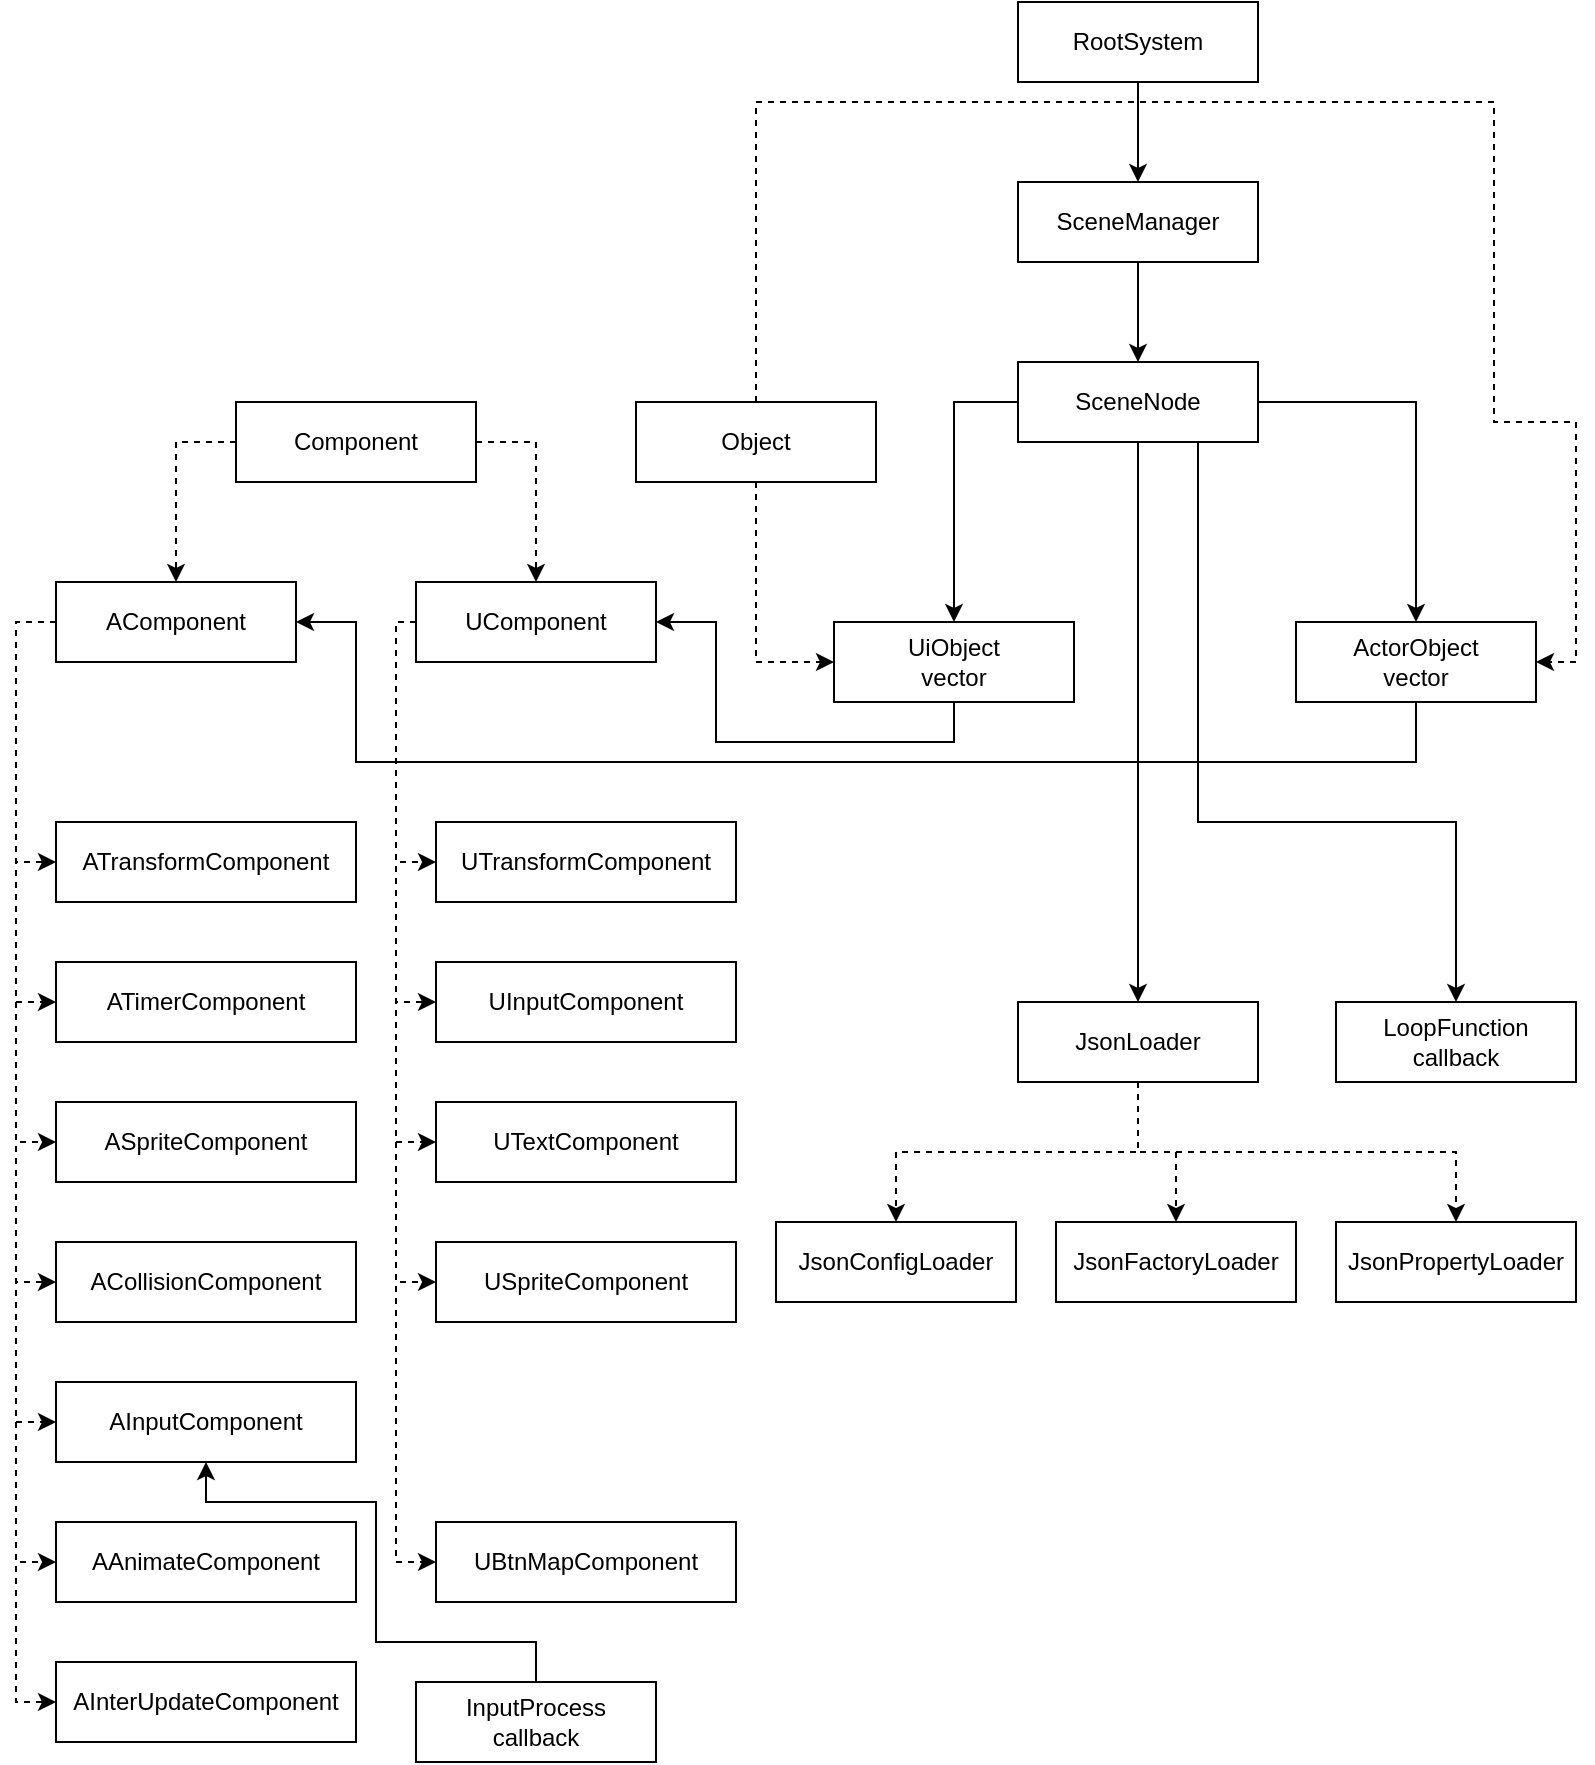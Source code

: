 <mxfile version="14.5.1" type="device" pages="7"><diagram id="i-zujQ5dEQ6vlbc4VQre" name="overview"><mxGraphModel dx="1086" dy="966" grid="1" gridSize="10" guides="1" tooltips="1" connect="1" arrows="1" fold="1" page="1" pageScale="1" pageWidth="827" pageHeight="1169" math="0" shadow="0"><root><mxCell id="0"/><mxCell id="1" parent="0"/><mxCell id="p5UMIm0uXbltQauWtdW1-3" value="" style="edgeStyle=orthogonalEdgeStyle;rounded=0;orthogonalLoop=1;jettySize=auto;html=1;" parent="1" source="p5UMIm0uXbltQauWtdW1-1" target="p5UMIm0uXbltQauWtdW1-2" edge="1"><mxGeometry relative="1" as="geometry"/></mxCell><mxCell id="p5UMIm0uXbltQauWtdW1-1" value="RootSystem" style="rounded=0;whiteSpace=wrap;html=1;" parent="1" vertex="1"><mxGeometry x="521" y="30" width="120" height="40" as="geometry"/></mxCell><mxCell id="p5UMIm0uXbltQauWtdW1-7" value="" style="edgeStyle=orthogonalEdgeStyle;rounded=0;orthogonalLoop=1;jettySize=auto;html=1;exitX=0;exitY=0.5;exitDx=0;exitDy=0;" parent="1" source="p5UMIm0uXbltQauWtdW1-23" target="p5UMIm0uXbltQauWtdW1-6" edge="1"><mxGeometry relative="1" as="geometry"/></mxCell><mxCell id="p5UMIm0uXbltQauWtdW1-9" value="" style="edgeStyle=orthogonalEdgeStyle;rounded=0;orthogonalLoop=1;jettySize=auto;html=1;exitX=1;exitY=0.5;exitDx=0;exitDy=0;" parent="1" source="p5UMIm0uXbltQauWtdW1-23" target="p5UMIm0uXbltQauWtdW1-8" edge="1"><mxGeometry relative="1" as="geometry"/></mxCell><mxCell id="p5UMIm0uXbltQauWtdW1-11" style="edgeStyle=orthogonalEdgeStyle;rounded=0;orthogonalLoop=1;jettySize=auto;html=1;entryX=0.5;entryY=0;entryDx=0;entryDy=0;exitX=0.75;exitY=1;exitDx=0;exitDy=0;" parent="1" source="p5UMIm0uXbltQauWtdW1-23" target="p5UMIm0uXbltQauWtdW1-12" edge="1"><mxGeometry relative="1" as="geometry"><mxPoint x="583" y="330" as="targetPoint"/><Array as="points"><mxPoint x="611" y="440"/><mxPoint x="740" y="440"/></Array></mxGeometry></mxCell><mxCell id="KcJCP5jYLxETghhF4_cM-1" style="edgeStyle=orthogonalEdgeStyle;rounded=0;orthogonalLoop=1;jettySize=auto;html=1;exitX=0.5;exitY=1;exitDx=0;exitDy=0;entryX=0.5;entryY=0;entryDx=0;entryDy=0;" parent="1" source="p5UMIm0uXbltQauWtdW1-2" target="p5UMIm0uXbltQauWtdW1-23" edge="1"><mxGeometry relative="1" as="geometry"/></mxCell><mxCell id="p5UMIm0uXbltQauWtdW1-2" value="SceneManager" style="rounded=0;whiteSpace=wrap;html=1;" parent="1" vertex="1"><mxGeometry x="521" y="120" width="120" height="40" as="geometry"/></mxCell><mxCell id="p5UMIm0uXbltQauWtdW1-13" style="edgeStyle=orthogonalEdgeStyle;rounded=0;orthogonalLoop=1;jettySize=auto;html=1;entryX=0;entryY=0.5;entryDx=0;entryDy=0;dashed=1;" parent="1" source="p5UMIm0uXbltQauWtdW1-4" target="p5UMIm0uXbltQauWtdW1-6" edge="1"><mxGeometry relative="1" as="geometry"/></mxCell><mxCell id="p5UMIm0uXbltQauWtdW1-14" style="edgeStyle=orthogonalEdgeStyle;rounded=0;orthogonalLoop=1;jettySize=auto;html=1;entryX=1;entryY=0.5;entryDx=0;entryDy=0;dashed=1;" parent="1" source="p5UMIm0uXbltQauWtdW1-4" target="p5UMIm0uXbltQauWtdW1-8" edge="1"><mxGeometry relative="1" as="geometry"><Array as="points"><mxPoint x="390" y="80"/><mxPoint x="759" y="80"/><mxPoint x="759" y="240"/><mxPoint x="800" y="240"/><mxPoint x="800" y="360"/></Array></mxGeometry></mxCell><mxCell id="p5UMIm0uXbltQauWtdW1-4" value="Object" style="rounded=0;whiteSpace=wrap;html=1;" parent="1" vertex="1"><mxGeometry x="330" y="230" width="120" height="40" as="geometry"/></mxCell><mxCell id="p5UMIm0uXbltQauWtdW1-21" style="edgeStyle=orthogonalEdgeStyle;rounded=0;orthogonalLoop=1;jettySize=auto;html=1;exitX=0.5;exitY=1;exitDx=0;exitDy=0;entryX=1;entryY=0.5;entryDx=0;entryDy=0;" parent="1" source="p5UMIm0uXbltQauWtdW1-6" target="p5UMIm0uXbltQauWtdW1-18" edge="1"><mxGeometry relative="1" as="geometry"><Array as="points"><mxPoint x="489" y="400"/><mxPoint x="370" y="400"/><mxPoint x="370" y="340"/></Array></mxGeometry></mxCell><mxCell id="p5UMIm0uXbltQauWtdW1-6" value="UiObject&lt;br&gt;vector" style="rounded=0;whiteSpace=wrap;html=1;" parent="1" vertex="1"><mxGeometry x="429" y="340" width="120" height="40" as="geometry"/></mxCell><mxCell id="p5UMIm0uXbltQauWtdW1-22" style="edgeStyle=orthogonalEdgeStyle;rounded=0;orthogonalLoop=1;jettySize=auto;html=1;exitX=0.5;exitY=1;exitDx=0;exitDy=0;entryX=1;entryY=0.5;entryDx=0;entryDy=0;" parent="1" source="p5UMIm0uXbltQauWtdW1-8" target="p5UMIm0uXbltQauWtdW1-17" edge="1"><mxGeometry relative="1" as="geometry"><Array as="points"><mxPoint x="720" y="410"/><mxPoint x="190" y="410"/><mxPoint x="190" y="340"/></Array></mxGeometry></mxCell><mxCell id="p5UMIm0uXbltQauWtdW1-8" value="ActorObject&lt;br&gt;vector" style="rounded=0;whiteSpace=wrap;html=1;" parent="1" vertex="1"><mxGeometry x="660" y="340" width="120" height="40" as="geometry"/></mxCell><mxCell id="p5UMIm0uXbltQauWtdW1-12" value="LoopFunction&lt;br&gt;callback" style="rounded=0;whiteSpace=wrap;html=1;" parent="1" vertex="1"><mxGeometry x="680" y="530" width="120" height="40" as="geometry"/></mxCell><mxCell id="p5UMIm0uXbltQauWtdW1-19" style="edgeStyle=orthogonalEdgeStyle;rounded=0;orthogonalLoop=1;jettySize=auto;html=1;entryX=0.5;entryY=0;entryDx=0;entryDy=0;dashed=1;exitX=0;exitY=0.5;exitDx=0;exitDy=0;" parent="1" source="p5UMIm0uXbltQauWtdW1-15" target="p5UMIm0uXbltQauWtdW1-17" edge="1"><mxGeometry relative="1" as="geometry"/></mxCell><mxCell id="p5UMIm0uXbltQauWtdW1-20" style="edgeStyle=orthogonalEdgeStyle;rounded=0;orthogonalLoop=1;jettySize=auto;html=1;exitX=1;exitY=0.5;exitDx=0;exitDy=0;entryX=0.5;entryY=0;entryDx=0;entryDy=0;dashed=1;" parent="1" source="p5UMIm0uXbltQauWtdW1-15" target="p5UMIm0uXbltQauWtdW1-18" edge="1"><mxGeometry relative="1" as="geometry"/></mxCell><mxCell id="p5UMIm0uXbltQauWtdW1-15" value="Component" style="rounded=0;whiteSpace=wrap;html=1;" parent="1" vertex="1"><mxGeometry x="130" y="230" width="120" height="40" as="geometry"/></mxCell><mxCell id="p5UMIm0uXbltQauWtdW1-33" style="edgeStyle=orthogonalEdgeStyle;rounded=0;orthogonalLoop=1;jettySize=auto;html=1;entryX=0;entryY=0.5;entryDx=0;entryDy=0;exitX=0;exitY=0.5;exitDx=0;exitDy=0;dashed=1;" parent="1" source="p5UMIm0uXbltQauWtdW1-17" target="p5UMIm0uXbltQauWtdW1-26" edge="1"><mxGeometry relative="1" as="geometry"/></mxCell><mxCell id="p5UMIm0uXbltQauWtdW1-34" style="edgeStyle=orthogonalEdgeStyle;rounded=0;orthogonalLoop=1;jettySize=auto;html=1;exitX=0;exitY=0.5;exitDx=0;exitDy=0;entryX=0;entryY=0.5;entryDx=0;entryDy=0;dashed=1;" parent="1" source="p5UMIm0uXbltQauWtdW1-17" target="p5UMIm0uXbltQauWtdW1-27" edge="1"><mxGeometry relative="1" as="geometry"/></mxCell><mxCell id="p5UMIm0uXbltQauWtdW1-35" style="edgeStyle=orthogonalEdgeStyle;rounded=0;orthogonalLoop=1;jettySize=auto;html=1;exitX=0;exitY=0.5;exitDx=0;exitDy=0;entryX=0;entryY=0.5;entryDx=0;entryDy=0;dashed=1;" parent="1" source="p5UMIm0uXbltQauWtdW1-17" target="p5UMIm0uXbltQauWtdW1-28" edge="1"><mxGeometry relative="1" as="geometry"/></mxCell><mxCell id="p5UMIm0uXbltQauWtdW1-36" style="edgeStyle=orthogonalEdgeStyle;rounded=0;orthogonalLoop=1;jettySize=auto;html=1;exitX=0;exitY=0.5;exitDx=0;exitDy=0;entryX=0;entryY=0.5;entryDx=0;entryDy=0;dashed=1;" parent="1" source="p5UMIm0uXbltQauWtdW1-17" target="p5UMIm0uXbltQauWtdW1-29" edge="1"><mxGeometry relative="1" as="geometry"/></mxCell><mxCell id="p5UMIm0uXbltQauWtdW1-37" style="edgeStyle=orthogonalEdgeStyle;rounded=0;orthogonalLoop=1;jettySize=auto;html=1;exitX=0;exitY=0.5;exitDx=0;exitDy=0;entryX=0;entryY=0.5;entryDx=0;entryDy=0;dashed=1;" parent="1" source="p5UMIm0uXbltQauWtdW1-17" target="p5UMIm0uXbltQauWtdW1-30" edge="1"><mxGeometry relative="1" as="geometry"/></mxCell><mxCell id="p5UMIm0uXbltQauWtdW1-38" style="edgeStyle=orthogonalEdgeStyle;rounded=0;orthogonalLoop=1;jettySize=auto;html=1;exitX=0;exitY=0.5;exitDx=0;exitDy=0;entryX=0;entryY=0.5;entryDx=0;entryDy=0;dashed=1;" parent="1" source="p5UMIm0uXbltQauWtdW1-17" target="p5UMIm0uXbltQauWtdW1-31" edge="1"><mxGeometry relative="1" as="geometry"/></mxCell><mxCell id="p5UMIm0uXbltQauWtdW1-39" style="edgeStyle=orthogonalEdgeStyle;rounded=0;orthogonalLoop=1;jettySize=auto;html=1;exitX=0;exitY=0.5;exitDx=0;exitDy=0;entryX=0;entryY=0.5;entryDx=0;entryDy=0;dashed=1;" parent="1" source="p5UMIm0uXbltQauWtdW1-17" target="p5UMIm0uXbltQauWtdW1-32" edge="1"><mxGeometry relative="1" as="geometry"/></mxCell><mxCell id="p5UMIm0uXbltQauWtdW1-17" value="AComponent" style="rounded=0;whiteSpace=wrap;html=1;" parent="1" vertex="1"><mxGeometry x="40" y="320" width="120" height="40" as="geometry"/></mxCell><mxCell id="p5UMIm0uXbltQauWtdW1-42" style="edgeStyle=orthogonalEdgeStyle;rounded=0;orthogonalLoop=1;jettySize=auto;html=1;exitX=0;exitY=0.5;exitDx=0;exitDy=0;entryX=0;entryY=0.5;entryDx=0;entryDy=0;dashed=1;" parent="1" source="p5UMIm0uXbltQauWtdW1-18" target="p5UMIm0uXbltQauWtdW1-40" edge="1"><mxGeometry relative="1" as="geometry"><Array as="points"><mxPoint x="210" y="340"/><mxPoint x="210" y="460"/></Array></mxGeometry></mxCell><mxCell id="p5UMIm0uXbltQauWtdW1-43" style="edgeStyle=orthogonalEdgeStyle;rounded=0;orthogonalLoop=1;jettySize=auto;html=1;exitX=0;exitY=0.5;exitDx=0;exitDy=0;entryX=0;entryY=0.5;entryDx=0;entryDy=0;dashed=1;" parent="1" source="p5UMIm0uXbltQauWtdW1-18" target="p5UMIm0uXbltQauWtdW1-41" edge="1"><mxGeometry relative="1" as="geometry"><Array as="points"><mxPoint x="210" y="340"/><mxPoint x="210" y="530"/></Array></mxGeometry></mxCell><mxCell id="p5UMIm0uXbltQauWtdW1-48" style="edgeStyle=orthogonalEdgeStyle;rounded=0;orthogonalLoop=1;jettySize=auto;html=1;exitX=0;exitY=0.5;exitDx=0;exitDy=0;entryX=0;entryY=0.5;entryDx=0;entryDy=0;dashed=1;" parent="1" source="p5UMIm0uXbltQauWtdW1-18" target="p5UMIm0uXbltQauWtdW1-44" edge="1"><mxGeometry relative="1" as="geometry"><Array as="points"><mxPoint x="210" y="340"/><mxPoint x="210" y="600"/></Array></mxGeometry></mxCell><mxCell id="p5UMIm0uXbltQauWtdW1-49" style="edgeStyle=orthogonalEdgeStyle;rounded=0;orthogonalLoop=1;jettySize=auto;html=1;exitX=0;exitY=0.5;exitDx=0;exitDy=0;entryX=0;entryY=0.5;entryDx=0;entryDy=0;dashed=1;" parent="1" source="p5UMIm0uXbltQauWtdW1-18" target="p5UMIm0uXbltQauWtdW1-47" edge="1"><mxGeometry relative="1" as="geometry"><Array as="points"><mxPoint x="210" y="340"/><mxPoint x="210" y="810"/></Array></mxGeometry></mxCell><mxCell id="p5UMIm0uXbltQauWtdW1-51" style="edgeStyle=orthogonalEdgeStyle;rounded=0;orthogonalLoop=1;jettySize=auto;html=1;exitX=0;exitY=0.5;exitDx=0;exitDy=0;entryX=0;entryY=0.5;entryDx=0;entryDy=0;dashed=1;" parent="1" source="p5UMIm0uXbltQauWtdW1-18" target="p5UMIm0uXbltQauWtdW1-45" edge="1"><mxGeometry relative="1" as="geometry"><Array as="points"><mxPoint x="210" y="340"/><mxPoint x="210" y="670"/></Array></mxGeometry></mxCell><mxCell id="p5UMIm0uXbltQauWtdW1-18" value="UComponent" style="rounded=0;whiteSpace=wrap;html=1;" parent="1" vertex="1"><mxGeometry x="220" y="320" width="120" height="40" as="geometry"/></mxCell><mxCell id="KcJCP5jYLxETghhF4_cM-2" style="edgeStyle=orthogonalEdgeStyle;rounded=0;orthogonalLoop=1;jettySize=auto;html=1;exitX=0.5;exitY=1;exitDx=0;exitDy=0;entryX=0.5;entryY=0;entryDx=0;entryDy=0;" parent="1" source="p5UMIm0uXbltQauWtdW1-23" target="p5UMIm0uXbltQauWtdW1-52" edge="1"><mxGeometry relative="1" as="geometry"/></mxCell><mxCell id="p5UMIm0uXbltQauWtdW1-23" value="SceneNode" style="rounded=0;whiteSpace=wrap;html=1;" parent="1" vertex="1"><mxGeometry x="521" y="210" width="120" height="40" as="geometry"/></mxCell><mxCell id="p5UMIm0uXbltQauWtdW1-26" value="ATransformComponent" style="rounded=0;whiteSpace=wrap;html=1;" parent="1" vertex="1"><mxGeometry x="40" y="440" width="150" height="40" as="geometry"/></mxCell><mxCell id="p5UMIm0uXbltQauWtdW1-27" value="ATimerComponent" style="rounded=0;whiteSpace=wrap;html=1;" parent="1" vertex="1"><mxGeometry x="40" y="510" width="150" height="40" as="geometry"/></mxCell><mxCell id="p5UMIm0uXbltQauWtdW1-28" value="ASpriteComponent" style="rounded=0;whiteSpace=wrap;html=1;" parent="1" vertex="1"><mxGeometry x="40" y="580" width="150" height="40" as="geometry"/></mxCell><mxCell id="p5UMIm0uXbltQauWtdW1-29" value="ACollisionComponent" style="rounded=0;whiteSpace=wrap;html=1;" parent="1" vertex="1"><mxGeometry x="40" y="650" width="150" height="40" as="geometry"/></mxCell><mxCell id="p5UMIm0uXbltQauWtdW1-30" value="AInputComponent" style="rounded=0;whiteSpace=wrap;html=1;" parent="1" vertex="1"><mxGeometry x="40" y="720" width="150" height="40" as="geometry"/></mxCell><mxCell id="p5UMIm0uXbltQauWtdW1-31" value="AAnimateComponent" style="rounded=0;whiteSpace=wrap;html=1;" parent="1" vertex="1"><mxGeometry x="40" y="790" width="150" height="40" as="geometry"/></mxCell><mxCell id="p5UMIm0uXbltQauWtdW1-32" value="AInterUpdateComponent" style="rounded=0;whiteSpace=wrap;html=1;" parent="1" vertex="1"><mxGeometry x="40" y="860" width="150" height="40" as="geometry"/></mxCell><mxCell id="p5UMIm0uXbltQauWtdW1-40" value="UTransformComponent" style="rounded=0;whiteSpace=wrap;html=1;" parent="1" vertex="1"><mxGeometry x="230" y="440" width="150" height="40" as="geometry"/></mxCell><mxCell id="p5UMIm0uXbltQauWtdW1-41" value="UInputComponent" style="rounded=0;whiteSpace=wrap;html=1;" parent="1" vertex="1"><mxGeometry x="230" y="510" width="150" height="40" as="geometry"/></mxCell><mxCell id="p5UMIm0uXbltQauWtdW1-44" value="UTextComponent" style="rounded=0;whiteSpace=wrap;html=1;" parent="1" vertex="1"><mxGeometry x="230" y="580" width="150" height="40" as="geometry"/></mxCell><mxCell id="p5UMIm0uXbltQauWtdW1-45" value="USpriteComponent" style="rounded=0;whiteSpace=wrap;html=1;" parent="1" vertex="1"><mxGeometry x="230" y="650" width="150" height="40" as="geometry"/></mxCell><mxCell id="p5UMIm0uXbltQauWtdW1-47" value="UBtnMapComponent" style="rounded=0;whiteSpace=wrap;html=1;" parent="1" vertex="1"><mxGeometry x="230" y="790" width="150" height="40" as="geometry"/></mxCell><mxCell id="p5UMIm0uXbltQauWtdW1-59" style="edgeStyle=orthogonalEdgeStyle;rounded=0;orthogonalLoop=1;jettySize=auto;html=1;exitX=0.5;exitY=1;exitDx=0;exitDy=0;entryX=0.5;entryY=0;entryDx=0;entryDy=0;dashed=1;" parent="1" source="p5UMIm0uXbltQauWtdW1-52" target="p5UMIm0uXbltQauWtdW1-56" edge="1"><mxGeometry relative="1" as="geometry"/></mxCell><mxCell id="p5UMIm0uXbltQauWtdW1-60" style="edgeStyle=orthogonalEdgeStyle;rounded=0;orthogonalLoop=1;jettySize=auto;html=1;exitX=0.5;exitY=1;exitDx=0;exitDy=0;entryX=0.5;entryY=0;entryDx=0;entryDy=0;dashed=1;" parent="1" source="p5UMIm0uXbltQauWtdW1-52" target="p5UMIm0uXbltQauWtdW1-57" edge="1"><mxGeometry relative="1" as="geometry"/></mxCell><mxCell id="p5UMIm0uXbltQauWtdW1-61" style="edgeStyle=orthogonalEdgeStyle;rounded=0;orthogonalLoop=1;jettySize=auto;html=1;exitX=0.5;exitY=1;exitDx=0;exitDy=0;entryX=0.5;entryY=0;entryDx=0;entryDy=0;dashed=1;" parent="1" source="p5UMIm0uXbltQauWtdW1-52" target="p5UMIm0uXbltQauWtdW1-58" edge="1"><mxGeometry relative="1" as="geometry"/></mxCell><mxCell id="p5UMIm0uXbltQauWtdW1-52" value="JsonLoader" style="rounded=0;whiteSpace=wrap;html=1;" parent="1" vertex="1"><mxGeometry x="521" y="530" width="120" height="40" as="geometry"/></mxCell><mxCell id="p5UMIm0uXbltQauWtdW1-56" value="JsonConfigLoader" style="rounded=0;whiteSpace=wrap;html=1;" parent="1" vertex="1"><mxGeometry x="400" y="640" width="120" height="40" as="geometry"/></mxCell><mxCell id="p5UMIm0uXbltQauWtdW1-57" value="JsonFactoryLoader" style="rounded=0;whiteSpace=wrap;html=1;" parent="1" vertex="1"><mxGeometry x="540" y="640" width="120" height="40" as="geometry"/></mxCell><mxCell id="p5UMIm0uXbltQauWtdW1-58" value="JsonPropertyLoader" style="rounded=0;whiteSpace=wrap;html=1;" parent="1" vertex="1"><mxGeometry x="680" y="640" width="120" height="40" as="geometry"/></mxCell><mxCell id="cxFIX2kkdNJaNjlc8_Yx-2" style="edgeStyle=orthogonalEdgeStyle;rounded=0;orthogonalLoop=1;jettySize=auto;html=1;exitX=0.5;exitY=0;exitDx=0;exitDy=0;entryX=0.5;entryY=1;entryDx=0;entryDy=0;endArrow=classic;endFill=1;" parent="1" source="cxFIX2kkdNJaNjlc8_Yx-1" target="p5UMIm0uXbltQauWtdW1-30" edge="1"><mxGeometry relative="1" as="geometry"><Array as="points"><mxPoint x="280" y="850"/><mxPoint x="200" y="850"/><mxPoint x="200" y="780"/><mxPoint x="115" y="780"/></Array></mxGeometry></mxCell><mxCell id="cxFIX2kkdNJaNjlc8_Yx-1" value="InputProcess&lt;br&gt;callback" style="rounded=0;whiteSpace=wrap;html=1;" parent="1" vertex="1"><mxGeometry x="220" y="870" width="120" height="40" as="geometry"/></mxCell></root></mxGraphModel></diagram><diagram id="owmBJOD0e_2RTkgAAMop" name="object"><mxGraphModel dx="1086" dy="966" grid="1" gridSize="10" guides="1" tooltips="1" connect="1" arrows="1" fold="1" page="1" pageScale="1" pageWidth="827" pageHeight="1169" math="0" shadow="0"><root><mxCell id="PRhLe9VkDgwGsLQ6L8ob-0"/><mxCell id="PRhLe9VkDgwGsLQ6L8ob-1" parent="PRhLe9VkDgwGsLQ6L8ob-0"/><mxCell id="my6Zg6qKWwC9MMHfMhhs-4" value="Object" style="swimlane;fontStyle=1;align=center;verticalAlign=top;childLayout=stackLayout;horizontal=1;startSize=30;horizontalStack=0;resizeParent=1;resizeParentMax=0;resizeLast=0;collapsible=1;marginBottom=0;" parent="PRhLe9VkDgwGsLQ6L8ob-1" vertex="1"><mxGeometry x="44" y="50" width="370" height="380" as="geometry"><mxRectangle x="40" y="10" width="70" height="30" as="alternateBounds"/></mxGeometry></mxCell><mxCell id="my6Zg6qKWwC9MMHfMhhs-5" value="- mName : const std::string&#10;- mActive : bool&#10;- mSceneNodePtr : ScenePtr" style="text;strokeColor=none;fillColor=none;align=left;verticalAlign=top;spacingLeft=4;spacingRight=4;overflow=hidden;rotatable=0;points=[[0,0.5],[1,0.5]];portConstraint=eastwest;" parent="my6Zg6qKWwC9MMHfMhhs-4" vertex="1"><mxGeometry y="30" width="370" height="130" as="geometry"/></mxCell><mxCell id="my6Zg6qKWwC9MMHfMhhs-6" value="" style="line;strokeWidth=1;fillColor=none;align=left;verticalAlign=middle;spacingTop=-1;spacingLeft=3;spacingRight=3;rotatable=0;labelPosition=right;points=[];portConstraint=eastwest;" parent="my6Zg6qKWwC9MMHfMhhs-4" vertex="1"><mxGeometry y="160" width="370" height="8" as="geometry"/></mxCell><mxCell id="my6Zg6qKWwC9MMHfMhhs-7" value="+ Object(std::string _name, SceneNode* _scene, bool _active)&#10;+ GetObjName() : std::string name&#10;+ IsObjActive() : bool active&#10;+ SetObjActive(bool _active) : void&#10;+ GetSceneNodePtr() : ScenePtr" style="text;strokeColor=none;fillColor=none;align=left;verticalAlign=top;spacingLeft=4;spacingRight=4;overflow=hidden;rotatable=0;points=[[0,0.5],[1,0.5]];portConstraint=eastwest;" parent="my6Zg6qKWwC9MMHfMhhs-4" vertex="1"><mxGeometry y="168" width="370" height="212" as="geometry"/></mxCell><mxCell id="fmr1DEFUinNTbdH87ITZ-11" style="edgeStyle=orthogonalEdgeStyle;rounded=0;orthogonalLoop=1;jettySize=auto;html=1;exitX=0.5;exitY=0;exitDx=0;exitDy=0;endArrow=block;endFill=0;entryX=0.435;entryY=1;entryDx=0;entryDy=0;entryPerimeter=0;" parent="PRhLe9VkDgwGsLQ6L8ob-1" source="Uyg-iUN38q3Th1uPClao-1" target="my6Zg6qKWwC9MMHfMhhs-7" edge="1"><mxGeometry relative="1" as="geometry"><mxPoint x="210" y="430" as="targetPoint"/></mxGeometry></mxCell><mxCell id="Uyg-iUN38q3Th1uPClao-1" value="UiObject" style="swimlane;fontStyle=1;align=center;verticalAlign=top;childLayout=stackLayout;horizontal=1;startSize=30;horizontalStack=0;resizeParent=1;resizeParentMax=0;resizeLast=0;collapsible=1;marginBottom=0;" parent="PRhLe9VkDgwGsLQ6L8ob-1" vertex="1"><mxGeometry x="10" y="530" width="390" height="410" as="geometry"><mxRectangle x="40" y="10" width="70" height="30" as="alternateBounds"/></mxGeometry></mxCell><mxCell id="Uyg-iUN38q3Th1uPClao-2" value="- mUCompsMap : std::unordered_map&lt;std::string, UComponent*&gt;&#10;- mUCompsArray : std::vector&lt;UComponents*&gt;&#10;- mSpriteCompsArrat : std::vector&lt;USpriteComponent*&gt;&#10;- mTextCompArray : atd::vector&lt;UTextComponent*&gt;&#10;//- mInitFuncPtr : funcptr&#10;- mUiUpdateOrder : int&#10;- mParentUiObject : UiObject*&#10;- mChildUiObjectsMap : std::unordered_map&lt;std::string, UiObject*&gt;&#10;- mChildUiObjectsArray : std::vector&lt;UiObject*&gt;" style="text;strokeColor=none;fillColor=none;align=left;verticalAlign=top;spacingLeft=4;spacingRight=4;overflow=hidden;rotatable=0;points=[[0,0.5],[1,0.5]];portConstraint=eastwest;" parent="Uyg-iUN38q3Th1uPClao-1" vertex="1"><mxGeometry y="30" width="390" height="150" as="geometry"/></mxCell><mxCell id="Uyg-iUN38q3Th1uPClao-3" value="" style="line;strokeWidth=1;fillColor=none;align=left;verticalAlign=middle;spacingTop=-1;spacingLeft=3;spacingRight=3;rotatable=0;labelPosition=right;points=[];portConstraint=eastwest;" parent="Uyg-iUN38q3Th1uPClao-1" vertex="1"><mxGeometry y="180" width="390" height="8" as="geometry"/></mxCell><mxCell id="Uyg-iUN38q3Th1uPClao-4" value="+ UiObject(std::string _name, SceneNode* _scene, int _order)&#10;+ GetUComponent(std::string _name) : UComponent* comPointer&#10;//- CheckUiEvent() : void&#10;+ AddUComponent(UComponent* _comp) : void&#10;+ GetUpdateOrder() : int&#10;+ AddChild(UiObject* _obj) : void&#10;+ AddParent(UiObject* _obj) : void&#10;+ ClearParent() : void&#10;+ ClearChild(std::string _name) : void&#10;+ ClearChildren() : void&#10;+ getChild(std::string _name) : UiObject*&#10;+ GetChildArray() : std::vector&lt;Uiobject*&gt;*&#10;+ GetParent() : UiObject*&#10;+ Draw() : void" style="text;strokeColor=none;fillColor=none;align=left;verticalAlign=top;spacingLeft=4;spacingRight=4;overflow=hidden;rotatable=0;points=[[0,0.5],[1,0.5]];portConstraint=eastwest;" parent="Uyg-iUN38q3Th1uPClao-1" vertex="1"><mxGeometry y="188" width="390" height="222" as="geometry"/></mxCell><mxCell id="fmr1DEFUinNTbdH87ITZ-13" style="edgeStyle=orthogonalEdgeStyle;rounded=0;orthogonalLoop=1;jettySize=auto;html=1;exitX=0.5;exitY=0;exitDx=0;exitDy=0;endArrow=block;endFill=0;" parent="PRhLe9VkDgwGsLQ6L8ob-1" source="fmr1DEFUinNTbdH87ITZ-0" edge="1"><mxGeometry relative="1" as="geometry"><mxPoint x="314" y="429" as="targetPoint"/></mxGeometry></mxCell><mxCell id="fmr1DEFUinNTbdH87ITZ-0" value="ActorObject" style="swimlane;fontStyle=1;align=center;verticalAlign=top;childLayout=stackLayout;horizontal=1;startSize=30;horizontalStack=0;resizeParent=1;resizeParentMax=0;resizeLast=0;collapsible=1;marginBottom=0;" parent="PRhLe9VkDgwGsLQ6L8ob-1" vertex="1"><mxGeometry x="414" y="530" width="400" height="410" as="geometry"><mxRectangle x="40" y="10" width="70" height="30" as="alternateBounds"/></mxGeometry></mxCell><mxCell id="fmr1DEFUinNTbdH87ITZ-1" value="- mACompsMap : std::unordered_map&lt;std::string, AComponent*&gt;&#10;- mACompsArray : std::vector&lt;AComponents*&gt;&#10;- mSpriteCompsArray : std::vector&lt;ASpriteComponents*&gt;&#10;//- mInitFuncPtr : funcptr&#10;- mActorUpdateOrder : int&#10;- mChildActorObjectsMap : std::unordered_map&lt;std::string, ActorObject*&gt;&#10;- mChildActorObjectsArray : std::vector&lt;ActorObject*&gt;" style="text;strokeColor=none;fillColor=none;align=left;verticalAlign=top;spacingLeft=4;spacingRight=4;overflow=hidden;rotatable=0;points=[[0,0.5],[1,0.5]];portConstraint=eastwest;" parent="fmr1DEFUinNTbdH87ITZ-0" vertex="1"><mxGeometry y="30" width="400" height="150" as="geometry"/></mxCell><mxCell id="fmr1DEFUinNTbdH87ITZ-2" value="" style="line;strokeWidth=1;fillColor=none;align=left;verticalAlign=middle;spacingTop=-1;spacingLeft=3;spacingRight=3;rotatable=0;labelPosition=right;points=[];portConstraint=eastwest;" parent="fmr1DEFUinNTbdH87ITZ-0" vertex="1"><mxGeometry y="180" width="400" height="8" as="geometry"/></mxCell><mxCell id="fmr1DEFUinNTbdH87ITZ-3" value="+ ActorObject(std::string _name, SceneNode* _scene, int _order)&#10;+ GetAComponent(std::string _name) : AComponent* comPointer&#10;//- CheckActorEvent() : void&#10;+ AddAComponent(AComponent* _comp) : void&#10;+ GetUpdateOrder() : int&#10;+ AddChild(ActorObject* _obj) : void&#10;+ AddParent(ActorObject* _obj) : void&#10;+ ClearParent() : void&#10;+ ClearChild(std::string _name) : void&#10;+ ClearChildren() : void&#10;+ getChild(std::string _name) : ActorObject*&#10;+ GetChildArray() : std::vector&lt;Actorobject*&gt;*&#10;+ GetParent() : ActorObject*&#10;+ Draw() : void" style="text;strokeColor=none;fillColor=none;align=left;verticalAlign=top;spacingLeft=4;spacingRight=4;overflow=hidden;rotatable=0;points=[[0,0.5],[1,0.5]];portConstraint=eastwest;" parent="fmr1DEFUinNTbdH87ITZ-0" vertex="1"><mxGeometry y="188" width="400" height="222" as="geometry"/></mxCell><mxCell id="fmr1DEFUinNTbdH87ITZ-7" style="edgeStyle=orthogonalEdgeStyle;rounded=0;orthogonalLoop=1;jettySize=auto;html=1;exitX=0;exitY=0.5;exitDx=0;exitDy=0;entryX=1.005;entryY=0.066;entryDx=0;entryDy=0;dashed=1;endArrow=block;endFill=0;entryPerimeter=0;" parent="PRhLe9VkDgwGsLQ6L8ob-1" source="fmr1DEFUinNTbdH87ITZ-4" target="my6Zg6qKWwC9MMHfMhhs-4" edge="1"><mxGeometry relative="1" as="geometry"/></mxCell><mxCell id="fmr1DEFUinNTbdH87ITZ-4" value="«interface»&lt;br&gt;&lt;b&gt;Init() : void&lt;/b&gt;" style="html=1;" parent="PRhLe9VkDgwGsLQ6L8ob-1" vertex="1"><mxGeometry x="519" y="50" width="290" height="50" as="geometry"/></mxCell><mxCell id="fmr1DEFUinNTbdH87ITZ-8" style="edgeStyle=orthogonalEdgeStyle;rounded=0;orthogonalLoop=1;jettySize=auto;html=1;exitX=0;exitY=0.5;exitDx=0;exitDy=0;dashed=1;endArrow=block;endFill=0;entryX=1.005;entryY=0.175;entryDx=0;entryDy=0;entryPerimeter=0;" parent="PRhLe9VkDgwGsLQ6L8ob-1" source="fmr1DEFUinNTbdH87ITZ-5" target="my6Zg6qKWwC9MMHfMhhs-7" edge="1"><mxGeometry relative="1" as="geometry"><mxPoint x="429" y="344" as="targetPoint"/></mxGeometry></mxCell><mxCell id="fmr1DEFUinNTbdH87ITZ-5" value="«interface»&lt;br&gt;&lt;b&gt;UpdateComponents(float _deltatime) : void&lt;/b&gt;" style="html=1;" parent="PRhLe9VkDgwGsLQ6L8ob-1" vertex="1"><mxGeometry x="519" y="230" width="290" height="50" as="geometry"/></mxCell><mxCell id="fmr1DEFUinNTbdH87ITZ-9" style="edgeStyle=orthogonalEdgeStyle;rounded=0;orthogonalLoop=1;jettySize=auto;html=1;exitX=0;exitY=0.5;exitDx=0;exitDy=0;dashed=1;endArrow=block;endFill=0;entryX=1.008;entryY=0.599;entryDx=0;entryDy=0;entryPerimeter=0;" parent="PRhLe9VkDgwGsLQ6L8ob-1" source="fmr1DEFUinNTbdH87ITZ-6" target="my6Zg6qKWwC9MMHfMhhs-7" edge="1"><mxGeometry relative="1" as="geometry"><mxPoint x="410" y="346" as="targetPoint"/></mxGeometry></mxCell><mxCell id="fmr1DEFUinNTbdH87ITZ-6" value="«interface»&lt;br&gt;&lt;b&gt;Destory() : void&lt;/b&gt;" style="html=1;" parent="PRhLe9VkDgwGsLQ6L8ob-1" vertex="1"><mxGeometry x="524" y="320" width="290" height="50" as="geometry"/></mxCell><mxCell id="pbOe1ALrVYnTTTScK0VM-1" style="edgeStyle=orthogonalEdgeStyle;rounded=0;orthogonalLoop=1;jettySize=auto;html=1;exitX=0;exitY=0.5;exitDx=0;exitDy=0;entryX=1.003;entryY=0.654;entryDx=0;entryDy=0;endArrow=block;endFill=0;dashed=1;entryPerimeter=0;" parent="PRhLe9VkDgwGsLQ6L8ob-1" source="pbOe1ALrVYnTTTScK0VM-0" target="my6Zg6qKWwC9MMHfMhhs-5" edge="1"><mxGeometry relative="1" as="geometry"/></mxCell><mxCell id="pbOe1ALrVYnTTTScK0VM-0" value="«interface»&lt;br&gt;&lt;b&gt;Update(float _deltatime) : void&lt;/b&gt;" style="html=1;" parent="PRhLe9VkDgwGsLQ6L8ob-1" vertex="1"><mxGeometry x="519" y="140" width="290" height="50" as="geometry"/></mxCell><mxCell id="kQhwPk9vUn5uKs8UOBH0-0" value="«interface»&lt;br&gt;&lt;b&gt;Init() : void&lt;/b&gt;" style="html=1;" parent="PRhLe9VkDgwGsLQ6L8ob-1" vertex="1"><mxGeometry x="519" y="50" width="290" height="50" as="geometry"/></mxCell><mxCell id="kQhwPk9vUn5uKs8UOBH0-1" value="«interface»&lt;br&gt;&lt;b&gt;UpdateComponents(float _deltatime) : void&lt;/b&gt;" style="html=1;" parent="PRhLe9VkDgwGsLQ6L8ob-1" vertex="1"><mxGeometry x="519" y="230" width="290" height="50" as="geometry"/></mxCell><mxCell id="kQhwPk9vUn5uKs8UOBH0-2" value="«interface»&lt;br&gt;&lt;b&gt;Destory() : void&lt;/b&gt;" style="html=1;" parent="PRhLe9VkDgwGsLQ6L8ob-1" vertex="1"><mxGeometry x="524" y="320" width="290" height="50" as="geometry"/></mxCell><mxCell id="kQhwPk9vUn5uKs8UOBH0-3" value="«interface»&lt;br&gt;&lt;b&gt;Update(float _deltatime) : void&lt;/b&gt;" style="html=1;" parent="PRhLe9VkDgwGsLQ6L8ob-1" vertex="1"><mxGeometry x="519" y="140" width="290" height="50" as="geometry"/></mxCell><mxCell id="kQhwPk9vUn5uKs8UOBH0-4" style="edgeStyle=orthogonalEdgeStyle;rounded=0;orthogonalLoop=1;jettySize=auto;html=1;exitX=0;exitY=0.5;exitDx=0;exitDy=0;dashed=1;endArrow=block;endFill=0;entryX=1.008;entryY=0.599;entryDx=0;entryDy=0;entryPerimeter=0;" parent="PRhLe9VkDgwGsLQ6L8ob-1" source="kQhwPk9vUn5uKs8UOBH0-2" edge="1"><mxGeometry relative="1" as="geometry"><mxPoint x="416.96" y="344.988" as="targetPoint"/></mxGeometry></mxCell><mxCell id="kQhwPk9vUn5uKs8UOBH0-5" style="edgeStyle=orthogonalEdgeStyle;rounded=0;orthogonalLoop=1;jettySize=auto;html=1;exitX=0;exitY=0.5;exitDx=0;exitDy=0;dashed=1;endArrow=block;endFill=0;entryX=1.005;entryY=0.175;entryDx=0;entryDy=0;entryPerimeter=0;" parent="PRhLe9VkDgwGsLQ6L8ob-1" source="kQhwPk9vUn5uKs8UOBH0-1" edge="1"><mxGeometry relative="1" as="geometry"><mxPoint x="415.85" y="255.1" as="targetPoint"/></mxGeometry></mxCell><mxCell id="kQhwPk9vUn5uKs8UOBH0-6" style="edgeStyle=orthogonalEdgeStyle;rounded=0;orthogonalLoop=1;jettySize=auto;html=1;exitX=0;exitY=0.5;exitDx=0;exitDy=0;entryX=1.003;entryY=0.654;entryDx=0;entryDy=0;endArrow=block;endFill=0;dashed=1;entryPerimeter=0;" parent="PRhLe9VkDgwGsLQ6L8ob-1" source="kQhwPk9vUn5uKs8UOBH0-3" edge="1"><mxGeometry relative="1" as="geometry"><mxPoint x="415.11" y="165.02" as="targetPoint"/></mxGeometry></mxCell></root></mxGraphModel></diagram><diagram id="WlH5GnYHnf1Wc7hTeycY" name="component"><mxGraphModel dx="1086" dy="966" grid="1" gridSize="10" guides="1" tooltips="1" connect="1" arrows="1" fold="1" page="1" pageScale="1" pageWidth="827" pageHeight="1169" math="0" shadow="0"><root><mxCell id="4tXbLVF8O8390oHZsEwj-0"/><mxCell id="4tXbLVF8O8390oHZsEwj-1" parent="4tXbLVF8O8390oHZsEwj-0"/><mxCell id="ewyxZo9Y-ExeLKeV0lED-0" value="Component" style="swimlane;fontStyle=1;align=center;verticalAlign=top;childLayout=stackLayout;horizontal=1;startSize=30;horizontalStack=0;resizeParent=1;resizeParentMax=0;resizeLast=0;collapsible=1;marginBottom=0;" parent="4tXbLVF8O8390oHZsEwj-1" vertex="1"><mxGeometry x="44" y="50" width="370" height="150" as="geometry"><mxRectangle x="40" y="10" width="70" height="30" as="alternateBounds"/></mxGeometry></mxCell><mxCell id="ewyxZo9Y-ExeLKeV0lED-1" value="- mName : const std::string&#10;- mActive : bool" style="text;strokeColor=none;fillColor=none;align=left;verticalAlign=top;spacingLeft=4;spacingRight=4;overflow=hidden;rotatable=0;points=[[0,0.5],[1,0.5]];portConstraint=eastwest;" parent="ewyxZo9Y-ExeLKeV0lED-0" vertex="1"><mxGeometry y="30" width="370" height="40" as="geometry"/></mxCell><mxCell id="ewyxZo9Y-ExeLKeV0lED-2" value="" style="line;strokeWidth=1;fillColor=none;align=left;verticalAlign=middle;spacingTop=-1;spacingLeft=3;spacingRight=3;rotatable=0;labelPosition=right;points=[];portConstraint=eastwest;" parent="ewyxZo9Y-ExeLKeV0lED-0" vertex="1"><mxGeometry y="70" width="370" height="8" as="geometry"/></mxCell><mxCell id="ewyxZo9Y-ExeLKeV0lED-3" value="+ Component(std::string _name, bool _active)&#10;+ GetCompName() : std::string name&#10;+ IsCompActive() : bool active&#10;+ SetCompActive(bool _active) : void" style="text;strokeColor=none;fillColor=none;align=left;verticalAlign=top;spacingLeft=4;spacingRight=4;overflow=hidden;rotatable=0;points=[[0,0.5],[1,0.5]];portConstraint=eastwest;" parent="ewyxZo9Y-ExeLKeV0lED-0" vertex="1"><mxGeometry y="78" width="370" height="72" as="geometry"/></mxCell><mxCell id="srVi_MX_NSY-p1VGNi7F-0" style="edgeStyle=orthogonalEdgeStyle;rounded=0;orthogonalLoop=1;jettySize=auto;html=1;exitX=0;exitY=0.5;exitDx=0;exitDy=0;dashed=1;endArrow=block;endFill=0;" parent="4tXbLVF8O8390oHZsEwj-1" source="srVi_MX_NSY-p1VGNi7F-1" target="ewyxZo9Y-ExeLKeV0lED-0" edge="1"><mxGeometry relative="1" as="geometry"><mxPoint x="519" y="75" as="sourcePoint"/><mxPoint x="416" y="75" as="targetPoint"/></mxGeometry></mxCell><mxCell id="srVi_MX_NSY-p1VGNi7F-1" value="«interface»&lt;br&gt;&lt;b&gt;CompInit() : void&lt;/b&gt;" style="html=1;" parent="4tXbLVF8O8390oHZsEwj-1" vertex="1"><mxGeometry x="519" y="10" width="290" height="50" as="geometry"/></mxCell><mxCell id="srVi_MX_NSY-p1VGNi7F-9" style="edgeStyle=orthogonalEdgeStyle;rounded=0;orthogonalLoop=1;jettySize=auto;html=1;exitX=0;exitY=0.5;exitDx=0;exitDy=0;entryX=0.995;entryY=0.625;entryDx=0;entryDy=0;entryPerimeter=0;dashed=1;endArrow=block;endFill=0;" parent="4tXbLVF8O8390oHZsEwj-1" source="srVi_MX_NSY-p1VGNi7F-3" target="ewyxZo9Y-ExeLKeV0lED-2" edge="1"><mxGeometry relative="1" as="geometry"/></mxCell><mxCell id="srVi_MX_NSY-p1VGNi7F-3" value="«interface»&lt;br&gt;&lt;b&gt;Comp&lt;/b&gt;&lt;b&gt;Destory() : void&lt;/b&gt;" style="html=1;" parent="4tXbLVF8O8390oHZsEwj-1" vertex="1"><mxGeometry x="519" y="150" width="290" height="50" as="geometry"/></mxCell><mxCell id="srVi_MX_NSY-p1VGNi7F-4" value="«interface»&lt;br&gt;&lt;b&gt;Comp&lt;/b&gt;&lt;b&gt;Update(float _deltatime) : void&lt;/b&gt;" style="html=1;" parent="4tXbLVF8O8390oHZsEwj-1" vertex="1"><mxGeometry x="519" y="80" width="290" height="50" as="geometry"/></mxCell><mxCell id="srVi_MX_NSY-p1VGNi7F-7" style="edgeStyle=orthogonalEdgeStyle;rounded=0;orthogonalLoop=1;jettySize=auto;html=1;exitX=0;exitY=0.5;exitDx=0;exitDy=0;endArrow=block;endFill=0;dashed=1;" parent="4tXbLVF8O8390oHZsEwj-1" source="srVi_MX_NSY-p1VGNi7F-4" edge="1"><mxGeometry relative="1" as="geometry"><mxPoint x="414" y="125" as="targetPoint"/></mxGeometry></mxCell><mxCell id="5QpoSxAuwDAD-H0-vkTU-0" style="edgeStyle=orthogonalEdgeStyle;rounded=0;orthogonalLoop=1;jettySize=auto;html=1;exitX=0.5;exitY=0;exitDx=0;exitDy=0;entryX=0.462;entryY=1;entryDx=0;entryDy=0;entryPerimeter=0;endArrow=block;endFill=0;" parent="4tXbLVF8O8390oHZsEwj-1" source="q2MJEVknSH6kv0D1Ir5X-0" target="ewyxZo9Y-ExeLKeV0lED-3" edge="1"><mxGeometry relative="1" as="geometry"/></mxCell><mxCell id="q2MJEVknSH6kv0D1Ir5X-0" value="UComponent" style="swimlane;fontStyle=1;align=center;verticalAlign=top;childLayout=stackLayout;horizontal=1;startSize=30;horizontalStack=0;resizeParent=1;resizeParentMax=0;resizeLast=0;collapsible=1;marginBottom=0;" parent="4tXbLVF8O8390oHZsEwj-1" vertex="1"><mxGeometry x="20" y="320" width="390" height="330" as="geometry"><mxRectangle x="40" y="10" width="70" height="30" as="alternateBounds"/></mxGeometry></mxCell><mxCell id="q2MJEVknSH6kv0D1Ir5X-1" value="- mUObjOwner : UiObject*&#10;- mUCUpdateOrder : int" style="text;strokeColor=none;fillColor=none;align=left;verticalAlign=top;spacingLeft=4;spacingRight=4;overflow=hidden;rotatable=0;points=[[0,0.5],[1,0.5]];portConstraint=eastwest;" parent="q2MJEVknSH6kv0D1Ir5X-0" vertex="1"><mxGeometry y="30" width="390" height="140" as="geometry"/></mxCell><mxCell id="q2MJEVknSH6kv0D1Ir5X-2" value="" style="line;strokeWidth=1;fillColor=none;align=left;verticalAlign=middle;spacingTop=-1;spacingLeft=3;spacingRight=3;rotatable=0;labelPosition=right;points=[];portConstraint=eastwest;" parent="q2MJEVknSH6kv0D1Ir5X-0" vertex="1"><mxGeometry y="170" width="390" height="8" as="geometry"/></mxCell><mxCell id="q2MJEVknSH6kv0D1Ir5X-3" value="+ UComponent(std::string _name, UiObject* _owner, &#10;        int _order)&#10;+ GetUiObjOwner() : UiObject*&#10;+ GetUCUpdateOrder() : int" style="text;strokeColor=none;fillColor=none;align=left;verticalAlign=top;spacingLeft=4;spacingRight=4;overflow=hidden;rotatable=0;points=[[0,0.5],[1,0.5]];portConstraint=eastwest;" parent="q2MJEVknSH6kv0D1Ir5X-0" vertex="1"><mxGeometry y="178" width="390" height="152" as="geometry"/></mxCell><mxCell id="5QpoSxAuwDAD-H0-vkTU-1" style="edgeStyle=orthogonalEdgeStyle;rounded=0;orthogonalLoop=1;jettySize=auto;html=1;exitX=0.5;exitY=0;exitDx=0;exitDy=0;entryX=0.73;entryY=1;entryDx=0;entryDy=0;entryPerimeter=0;endArrow=block;endFill=0;" parent="4tXbLVF8O8390oHZsEwj-1" source="q2MJEVknSH6kv0D1Ir5X-4" target="ewyxZo9Y-ExeLKeV0lED-3" edge="1"><mxGeometry relative="1" as="geometry"/></mxCell><mxCell id="q2MJEVknSH6kv0D1Ir5X-4" value="AComponent" style="swimlane;fontStyle=1;align=center;verticalAlign=top;childLayout=stackLayout;horizontal=1;startSize=30;horizontalStack=0;resizeParent=1;resizeParentMax=0;resizeLast=0;collapsible=1;marginBottom=0;" parent="4tXbLVF8O8390oHZsEwj-1" vertex="1"><mxGeometry x="430" y="320" width="390" height="330" as="geometry"><mxRectangle x="40" y="10" width="70" height="30" as="alternateBounds"/></mxGeometry></mxCell><mxCell id="q2MJEVknSH6kv0D1Ir5X-5" value="- mAObjOwner : ActorObject*&#10;- mACUpdateOrder : int" style="text;strokeColor=none;fillColor=none;align=left;verticalAlign=top;spacingLeft=4;spacingRight=4;overflow=hidden;rotatable=0;points=[[0,0.5],[1,0.5]];portConstraint=eastwest;" parent="q2MJEVknSH6kv0D1Ir5X-4" vertex="1"><mxGeometry y="30" width="390" height="140" as="geometry"/></mxCell><mxCell id="q2MJEVknSH6kv0D1Ir5X-6" value="" style="line;strokeWidth=1;fillColor=none;align=left;verticalAlign=middle;spacingTop=-1;spacingLeft=3;spacingRight=3;rotatable=0;labelPosition=right;points=[];portConstraint=eastwest;" parent="q2MJEVknSH6kv0D1Ir5X-4" vertex="1"><mxGeometry y="170" width="390" height="8" as="geometry"/></mxCell><mxCell id="q2MJEVknSH6kv0D1Ir5X-7" value="+ AComponent(std::string _name, ActorObject* _owner,&#10;        int _order)&#10;+ GetActorObjOwner() : ActorObject*&#10;+ GetACUpdateOrder() : int" style="text;strokeColor=none;fillColor=none;align=left;verticalAlign=top;spacingLeft=4;spacingRight=4;overflow=hidden;rotatable=0;points=[[0,0.5],[1,0.5]];portConstraint=eastwest;" parent="q2MJEVknSH6kv0D1Ir5X-4" vertex="1"><mxGeometry y="178" width="390" height="152" as="geometry"/></mxCell></root></mxGraphModel></diagram><diagram id="H3js4VUHUuYChkUL4GyF" name="ucomponent"><mxGraphModel dx="1086" dy="966" grid="1" gridSize="10" guides="1" tooltips="1" connect="1" arrows="1" fold="1" page="1" pageScale="1" pageWidth="827" pageHeight="1169" math="0" shadow="0"><root><mxCell id="bta4Iq8Ccety0eLzmp0a-0"/><mxCell id="bta4Iq8Ccety0eLzmp0a-1" parent="bta4Iq8Ccety0eLzmp0a-0"/><mxCell id="49QmaxugJGjUsuM6JJhY-4" value="UComponent" style="rounded=0;whiteSpace=wrap;html=1;" parent="bta4Iq8Ccety0eLzmp0a-1" vertex="1"><mxGeometry x="10" y="10" width="120" height="40" as="geometry"/></mxCell><mxCell id="yHY0GcSCthPLpxuR5ky2-0" value="UTransformComponent" style="swimlane;fontStyle=1;align=center;verticalAlign=top;childLayout=stackLayout;horizontal=1;startSize=30;horizontalStack=0;resizeParent=1;resizeParentMax=0;resizeLast=0;collapsible=1;marginBottom=0;" parent="bta4Iq8Ccety0eLzmp0a-1" vertex="1"><mxGeometry x="10" y="70" width="370" height="460" as="geometry"><mxRectangle x="40" y="10" width="70" height="30" as="alternateBounds"/></mxGeometry></mxCell><mxCell id="yHY0GcSCthPLpxuR5ky2-1" value="- mPosition : Float3&#10;- mRotation : Float3&#10;- mScale : Float3&#10;- mWorldMat : Matrixf4x4" style="text;strokeColor=none;fillColor=none;align=left;verticalAlign=top;spacingLeft=4;spacingRight=4;overflow=hidden;rotatable=0;points=[[0,0.5],[1,0.5]];portConstraint=eastwest;" parent="yHY0GcSCthPLpxuR5ky2-0" vertex="1"><mxGeometry y="30" width="370" height="70" as="geometry"/></mxCell><mxCell id="yHY0GcSCthPLpxuR5ky2-2" value="" style="line;strokeWidth=1;fillColor=none;align=left;verticalAlign=middle;spacingTop=-1;spacingLeft=3;spacingRight=3;rotatable=0;labelPosition=right;points=[];portConstraint=eastwest;" parent="yHY0GcSCthPLpxuR5ky2-0" vertex="1"><mxGeometry y="100" width="370" height="8" as="geometry"/></mxCell><mxCell id="yHY0GcSCthPLpxuR5ky2-3" value="+ UTransfornComponent(std::string _name, UiObject* _owner,&#10;        int _order, Float3 _initValue)&#10;+ SetPosition(Float3 _pos) : void&#10;+ GetPosition() : Float3&#10;+ SetRotation(Float3 _angle) : void&#10;+ GetRotation() : Float3&#10;+ SetScale(Float3 _factor) : void&#10;+ GetScale() : Float3&#10;+ GetWorldMatrix() : Matricf4x4&#10;+ GetWorldMatrixPtr() : Float4x4&#10;- UpdateWorldMatrix() : void&#10;+ Translate(Float3 _pos) : void&#10;+ TranslateXAsix(float _posx) : void&#10;+ TranslateYAsix(float _posy) : void&#10;+ TranslateZAsix(float _posz) : void&#10;+ Rotate(Float3 _angle) : void&#10;+ RotateXAsix(float _anglex) : void&#10;+ RotateYAsix(float _angley) : void&#10;+ RotateZAsix(float _anglez) : void&#10;+ Scale(Float3 _factor) : void&#10;+ ScaleXAsix(float _factorx) : void&#10;+ ScaleYAsix(float _factory) : void&#10;+ ScaleZAsix(float _factorz) : void&#10;+ Scale(float _factor0 : void" style="text;strokeColor=none;fillColor=none;align=left;verticalAlign=top;spacingLeft=4;spacingRight=4;overflow=hidden;rotatable=0;points=[[0,0.5],[1,0.5]];portConstraint=eastwest;" parent="yHY0GcSCthPLpxuR5ky2-0" vertex="1"><mxGeometry y="108" width="370" height="352" as="geometry"/></mxCell><mxCell id="DG7cN6pGZEdrpIk9OL9n-0" value="UInputComponent" style="swimlane;fontStyle=1;align=center;verticalAlign=top;childLayout=stackLayout;horizontal=1;startSize=30;horizontalStack=0;resizeParent=1;resizeParentMax=0;resizeLast=0;collapsible=1;marginBottom=0;" parent="bta4Iq8Ccety0eLzmp0a-1" vertex="1"><mxGeometry x="420" y="70" width="370" height="230" as="geometry"><mxRectangle x="40" y="10" width="70" height="30" as="alternateBounds"/></mxGeometry></mxCell><mxCell id="DG7cN6pGZEdrpIk9OL9n-1" value="- mInputProcessFuncPtr : funcptr" style="text;strokeColor=none;fillColor=none;align=left;verticalAlign=top;spacingLeft=4;spacingRight=4;overflow=hidden;rotatable=0;points=[[0,0.5],[1,0.5]];portConstraint=eastwest;" parent="DG7cN6pGZEdrpIk9OL9n-0" vertex="1"><mxGeometry y="30" width="370" height="70" as="geometry"/></mxCell><mxCell id="DG7cN6pGZEdrpIk9OL9n-2" value="" style="line;strokeWidth=1;fillColor=none;align=left;verticalAlign=middle;spacingTop=-1;spacingLeft=3;spacingRight=3;rotatable=0;labelPosition=right;points=[];portConstraint=eastwest;" parent="DG7cN6pGZEdrpIk9OL9n-0" vertex="1"><mxGeometry y="100" width="370" height="8" as="geometry"/></mxCell><mxCell id="DG7cN6pGZEdrpIk9OL9n-3" value="+ UInputComponent(std::string _name, UiObject* _owner,&#10;        int _order)&#10;+ SetProcessFunc(funcptr _func) : void&#10;+ ClearProcessFunc() : void" style="text;strokeColor=none;fillColor=none;align=left;verticalAlign=top;spacingLeft=4;spacingRight=4;overflow=hidden;rotatable=0;points=[[0,0.5],[1,0.5]];portConstraint=eastwest;" parent="DG7cN6pGZEdrpIk9OL9n-0" vertex="1"><mxGeometry y="108" width="370" height="122" as="geometry"/></mxCell><mxCell id="uUvwSD5Zsi_b_idTRSsZ-0" value="UTextComponent" style="swimlane;fontStyle=1;align=center;verticalAlign=top;childLayout=stackLayout;horizontal=1;startSize=30;horizontalStack=0;resizeParent=1;resizeParentMax=0;resizeLast=0;collapsible=1;marginBottom=0;" parent="bta4Iq8Ccety0eLzmp0a-1" vertex="1"><mxGeometry x="10" y="550" width="370" height="260" as="geometry"><mxRectangle x="40" y="10" width="70" height="30" as="alternateBounds"/></mxGeometry></mxCell><mxCell id="uUvwSD5Zsi_b_idTRSsZ-1" value="- mFontTexture : unsigned int&#10;- mTextString : std::string&#10;- mPosition : Float3&#10;- mFontSize : uint&#10;- mTextColor : Float4" style="text;strokeColor=none;fillColor=none;align=left;verticalAlign=top;spacingLeft=4;spacingRight=4;overflow=hidden;rotatable=0;points=[[0,0.5],[1,0.5]];portConstraint=eastwest;" parent="uUvwSD5Zsi_b_idTRSsZ-0" vertex="1"><mxGeometry y="30" width="370" height="80" as="geometry"/></mxCell><mxCell id="uUvwSD5Zsi_b_idTRSsZ-2" value="" style="line;strokeWidth=1;fillColor=none;align=left;verticalAlign=middle;spacingTop=-1;spacingLeft=3;spacingRight=3;rotatable=0;labelPosition=right;points=[];portConstraint=eastwest;" parent="uUvwSD5Zsi_b_idTRSsZ-0" vertex="1"><mxGeometry y="110" width="370" height="8" as="geometry"/></mxCell><mxCell id="uUvwSD5Zsi_b_idTRSsZ-3" value="+ UTextComponent(std::string _name, UiObject* _owner,&#10;        int _order)&#10;+ SetPosition(Float3 _pos) : void&#10;+ SetFontSize(uint _size) : void&#10;+ GetFontSize() : uint&#10;+ LoadFontTexture(std:: string _path) : void&#10;+ ChangeTextString(std::string _text) : void&#10;+ DrawUText() : void" style="text;strokeColor=none;fillColor=none;align=left;verticalAlign=top;spacingLeft=4;spacingRight=4;overflow=hidden;rotatable=0;points=[[0,0.5],[1,0.5]];portConstraint=eastwest;" parent="uUvwSD5Zsi_b_idTRSsZ-0" vertex="1"><mxGeometry y="118" width="370" height="142" as="geometry"/></mxCell><mxCell id="lXxHwnCRlt8SfkJ30uic-0" value="UBtnMapComponent" style="swimlane;fontStyle=1;align=center;verticalAlign=top;childLayout=stackLayout;horizontal=1;startSize=30;horizontalStack=0;resizeParent=1;resizeParentMax=0;resizeLast=0;collapsible=1;marginBottom=0;" parent="bta4Iq8Ccety0eLzmp0a-1" vertex="1"><mxGeometry x="420" y="340" width="370" height="280" as="geometry"><mxRectangle x="40" y="10" width="70" height="30" as="alternateBounds"/></mxGeometry></mxCell><mxCell id="lXxHwnCRlt8SfkJ30uic-1" value="- mSurroundBtns : std::array&lt;Uobject*, 4&gt;&#10;- mIsSelected : bool" style="text;strokeColor=none;fillColor=none;align=left;verticalAlign=top;spacingLeft=4;spacingRight=4;overflow=hidden;rotatable=0;points=[[0,0.5],[1,0.5]];portConstraint=eastwest;" parent="lXxHwnCRlt8SfkJ30uic-0" vertex="1"><mxGeometry y="30" width="370" height="60" as="geometry"/></mxCell><mxCell id="lXxHwnCRlt8SfkJ30uic-2" value="" style="line;strokeWidth=1;fillColor=none;align=left;verticalAlign=middle;spacingTop=-1;spacingLeft=3;spacingRight=3;rotatable=0;labelPosition=right;points=[];portConstraint=eastwest;" parent="lXxHwnCRlt8SfkJ30uic-0" vertex="1"><mxGeometry y="90" width="370" height="8" as="geometry"/></mxCell><mxCell id="lXxHwnCRlt8SfkJ30uic-3" value="+ UBtnMapComponent(std::string _name, UiObject* _owner,&#10;        int _order)&#10;- UpdateButtonMap() : void&#10;+ IsBeingSelected() : bool&#10;+ SelectUpBtn() : void&#10;+ SelectDownBtn() : void&#10;+ SelectLeftBtn() : void&#10;+ SelectRightBtn() : void&#10;+ GetUpBtn() : UiObject*&#10;+ GetDownBtn() : UiObject*&#10;+ GetLeftBtn() : UiObject*&#10;+ GetRightBtn() : UiObject*" style="text;strokeColor=none;fillColor=none;align=left;verticalAlign=top;spacingLeft=4;spacingRight=4;overflow=hidden;rotatable=0;points=[[0,0.5],[1,0.5]];portConstraint=eastwest;" parent="lXxHwnCRlt8SfkJ30uic-0" vertex="1"><mxGeometry y="98" width="370" height="182" as="geometry"/></mxCell><mxCell id="TMvmhTcYsqIPxXGwDI-D-0" value="USpriteComponent" style="swimlane;fontStyle=1;align=center;verticalAlign=top;childLayout=stackLayout;horizontal=1;startSize=30;horizontalStack=0;resizeParent=1;resizeParentMax=0;resizeLast=0;collapsible=1;marginBottom=0;" parent="bta4Iq8Ccety0eLzmp0a-1" vertex="1"><mxGeometry x="420" y="640" width="370" height="340" as="geometry"><mxRectangle x="40" y="10" width="70" height="30" as="alternateBounds"/></mxGeometry></mxCell><mxCell id="TMvmhTcYsqIPxXGwDI-D-1" value="- mTexture : uint&#10;- mOffsetColor : Float4&#10;- mWidth : uint&#10;- mHeight : uint&#10;- mVisible : bool&#10;- mDrawOrder : int" style="text;strokeColor=none;fillColor=none;align=left;verticalAlign=top;spacingLeft=4;spacingRight=4;overflow=hidden;rotatable=0;points=[[0,0.5],[1,0.5]];portConstraint=eastwest;" parent="TMvmhTcYsqIPxXGwDI-D-0" vertex="1"><mxGeometry y="30" width="370" height="90" as="geometry"/></mxCell><mxCell id="TMvmhTcYsqIPxXGwDI-D-2" value="" style="line;strokeWidth=1;fillColor=none;align=left;verticalAlign=middle;spacingTop=-1;spacingLeft=3;spacingRight=3;rotatable=0;labelPosition=right;points=[];portConstraint=eastwest;" parent="TMvmhTcYsqIPxXGwDI-D-0" vertex="1"><mxGeometry y="120" width="370" height="8" as="geometry"/></mxCell><mxCell id="TMvmhTcYsqIPxXGwDI-D-3" value="+ USpriteComponent(std::string _name, UiObject* _owner,&#10;        int _order, int _drawOrder)&#10;+ LoadTexture(std::string _path) : void&#10;+ DeleteTexture() : void&#10;+ GetTexture() : uint&#10;+ GetTexWidth() : uint&#10;+ GetTexHeight() : uint&#10;+ SetOffsetColor(Float4 _color) : void&#10;+ GetOffsetColor() : Float4&#10;+ SetVisible(bool _visible) : void&#10;+ GetVisible() : bool&#10;+ GetDrawOrder() : int&#10;+ ReSetDrawOrder(int _order) : void&#10;+ DrawUSprite() : void" style="text;strokeColor=none;fillColor=none;align=left;verticalAlign=top;spacingLeft=4;spacingRight=4;overflow=hidden;rotatable=0;points=[[0,0.5],[1,0.5]];portConstraint=eastwest;" parent="TMvmhTcYsqIPxXGwDI-D-0" vertex="1"><mxGeometry y="128" width="370" height="212" as="geometry"/></mxCell><mxCell id="eMbA9Nxg29JDk1WXDU3z-0" value="UInteractionComponent" style="swimlane;fontStyle=1;align=center;verticalAlign=top;childLayout=stackLayout;horizontal=1;startSize=30;horizontalStack=0;resizeParent=1;resizeParentMax=0;resizeLast=0;collapsible=1;marginBottom=0;" parent="bta4Iq8Ccety0eLzmp0a-1" vertex="1"><mxGeometry x="10" y="850" width="370" height="210" as="geometry"><mxRectangle x="40" y="10" width="70" height="30" as="alternateBounds"/></mxGeometry></mxCell><mxCell id="eMbA9Nxg29JDk1WXDU3z-1" value="- mInterInitFuncPtr : funcptr&#10;- mInterUpdateFuncPtr : funcptr&#10;- mInterDestoryFuncPtr : funcptr" style="text;strokeColor=none;fillColor=none;align=left;verticalAlign=top;spacingLeft=4;spacingRight=4;overflow=hidden;rotatable=0;points=[[0,0.5],[1,0.5]];portConstraint=eastwest;" parent="eMbA9Nxg29JDk1WXDU3z-0" vertex="1"><mxGeometry y="30" width="370" height="50" as="geometry"/></mxCell><mxCell id="eMbA9Nxg29JDk1WXDU3z-2" value="" style="line;strokeWidth=1;fillColor=none;align=left;verticalAlign=middle;spacingTop=-1;spacingLeft=3;spacingRight=3;rotatable=0;labelPosition=right;points=[];portConstraint=eastwest;" parent="eMbA9Nxg29JDk1WXDU3z-0" vertex="1"><mxGeometry y="80" width="370" height="8" as="geometry"/></mxCell><mxCell id="eMbA9Nxg29JDk1WXDU3z-3" value="+ UInterUpdateComponent(std::string _name, UiObject* _owner,&#10;        int _order)&#10;+ SetInitFunc(funcptr _func) : void&#10;+ ClearInitFunc() : void&#10;+ SetUpdateFunc(funcptr _func) : void&#10;+ ClearUpdateFunc() : void&#10;+ SetDestoryFunc(funcptr _func) : void&#10;+ ClearDestoryFunc() : void" style="text;strokeColor=none;fillColor=none;align=left;verticalAlign=top;spacingLeft=4;spacingRight=4;overflow=hidden;rotatable=0;points=[[0,0.5],[1,0.5]];portConstraint=eastwest;" parent="eMbA9Nxg29JDk1WXDU3z-0" vertex="1"><mxGeometry y="88" width="370" height="122" as="geometry"/></mxCell></root></mxGraphModel></diagram><diagram id="z18EKF2CLoWZxnX4-eZC" name="acomponent"><mxGraphModel dx="1086" dy="966" grid="1" gridSize="10" guides="1" tooltips="1" connect="1" arrows="1" fold="1" page="1" pageScale="1" pageWidth="827" pageHeight="1169" math="0" shadow="0"><root><mxCell id="lwShgzRyAXlzmbHt9k8Q-0"/><mxCell id="lwShgzRyAXlzmbHt9k8Q-1" parent="lwShgzRyAXlzmbHt9k8Q-0"/><mxCell id="gZjlv3EQNONHGPurvbWf-0" value="AComponent" style="rounded=0;whiteSpace=wrap;html=1;" parent="lwShgzRyAXlzmbHt9k8Q-1" vertex="1"><mxGeometry x="10" y="10" width="120" height="40" as="geometry"/></mxCell><mxCell id="gZjlv3EQNONHGPurvbWf-1" value="ATransformComponent" style="swimlane;fontStyle=1;align=center;verticalAlign=top;childLayout=stackLayout;horizontal=1;startSize=30;horizontalStack=0;resizeParent=1;resizeParentMax=0;resizeLast=0;collapsible=1;marginBottom=0;" parent="lwShgzRyAXlzmbHt9k8Q-1" vertex="1"><mxGeometry x="10" y="70" width="370" height="460" as="geometry"><mxRectangle x="40" y="10" width="70" height="30" as="alternateBounds"/></mxGeometry></mxCell><mxCell id="gZjlv3EQNONHGPurvbWf-2" value="- mPosition : Float3&#10;- mRotation : Float3&#10;- mScale : Float3&#10;- mWorldMat : Matrixf4x4" style="text;strokeColor=none;fillColor=none;align=left;verticalAlign=top;spacingLeft=4;spacingRight=4;overflow=hidden;rotatable=0;points=[[0,0.5],[1,0.5]];portConstraint=eastwest;" parent="gZjlv3EQNONHGPurvbWf-1" vertex="1"><mxGeometry y="30" width="370" height="70" as="geometry"/></mxCell><mxCell id="gZjlv3EQNONHGPurvbWf-3" value="" style="line;strokeWidth=1;fillColor=none;align=left;verticalAlign=middle;spacingTop=-1;spacingLeft=3;spacingRight=3;rotatable=0;labelPosition=right;points=[];portConstraint=eastwest;" parent="gZjlv3EQNONHGPurvbWf-1" vertex="1"><mxGeometry y="100" width="370" height="8" as="geometry"/></mxCell><mxCell id="gZjlv3EQNONHGPurvbWf-4" value="+ ATransfornComponent(std::string _name, ActorObject* _owner,&#10;        int _order, Float3 _initValue)&#10;+ SetPosition(Float3 _pos) : void&#10;+ GetPosition() : Float3&#10;+ SetRotation(Float3 _angle) : void&#10;+ GetRotation() : Float3&#10;+ SetScale(Float3 _factor) : void&#10;+ GetScale() : Float3&#10;+ GetWorldMatrix() : Matricf4x4&#10;+ GetWorldMatrixPtr() : Float4x4&#10;- UpdateWorldMatrix() : void&#10;+ Translate(Float3 _pos) : void&#10;+ TranslateXAsix(float _posx) : void&#10;+ TranslateYAsix(float _posy) : void&#10;+ TranslateZAsix(float _posz) : void&#10;+ Rotate(Float3 _angle) : void&#10;+ RotateXAsix(float _anglex) : void&#10;+ RotateYAsix(float _angley) : void&#10;+ RotateZAsix(float _anglez) : void&#10;+ Scale(Float3 _factor) : void&#10;+ ScaleXAsix(float _factorx) : void&#10;+ ScaleYAsix(float _factory) : void&#10;+ ScaleZAsix(float _factorz) : void&#10;+ ScaleAllAsix(float _factor0 : void" style="text;strokeColor=none;fillColor=none;align=left;verticalAlign=top;spacingLeft=4;spacingRight=4;overflow=hidden;rotatable=0;points=[[0,0.5],[1,0.5]];portConstraint=eastwest;" parent="gZjlv3EQNONHGPurvbWf-1" vertex="1"><mxGeometry y="108" width="370" height="352" as="geometry"/></mxCell><mxCell id="Iytfm4RWq9fLmASBQ6f--0" value="ATimerComponent" style="swimlane;fontStyle=1;align=center;verticalAlign=top;childLayout=stackLayout;horizontal=1;startSize=30;horizontalStack=0;resizeParent=1;resizeParentMax=0;resizeLast=0;collapsible=1;marginBottom=0;" parent="lwShgzRyAXlzmbHt9k8Q-1" vertex="1"><mxGeometry x="420" y="70" width="370" height="230" as="geometry"><mxRectangle x="40" y="10" width="70" height="30" as="alternateBounds"/></mxGeometry></mxCell><mxCell id="Iytfm4RWq9fLmASBQ6f--1" value="- mTimerMap : std::unordered_map&lt;std::string, timer*&gt;&#10;- mTimerArrary : std::vector&lt;timer*&gt;" style="text;strokeColor=none;fillColor=none;align=left;verticalAlign=top;spacingLeft=4;spacingRight=4;overflow=hidden;rotatable=0;points=[[0,0.5],[1,0.5]];portConstraint=eastwest;" parent="Iytfm4RWq9fLmASBQ6f--0" vertex="1"><mxGeometry y="30" width="370" height="70" as="geometry"/></mxCell><mxCell id="Iytfm4RWq9fLmASBQ6f--2" value="" style="line;strokeWidth=1;fillColor=none;align=left;verticalAlign=middle;spacingTop=-1;spacingLeft=3;spacingRight=3;rotatable=0;labelPosition=right;points=[];portConstraint=eastwest;" parent="Iytfm4RWq9fLmASBQ6f--0" vertex="1"><mxGeometry y="100" width="370" height="8" as="geometry"/></mxCell><mxCell id="Iytfm4RWq9fLmASBQ6f--3" value="+ ATimerComponent(std::string _name, ActorObject* _owner,&#10;        int _order)&#10;+ AddTimer(std::string _name) : void&#10;+ StartTimer(std:: string _name) : void&#10;+ PauseTimer(std::string _name) : void&#10;+ ResetTimer(std::string _name) : void&#10;+ DeleteTimer(std::string _name) : void&#10;+ GetTimer(std::string _name) : timer*" style="text;strokeColor=none;fillColor=none;align=left;verticalAlign=top;spacingLeft=4;spacingRight=4;overflow=hidden;rotatable=0;points=[[0,0.5],[1,0.5]];portConstraint=eastwest;" parent="Iytfm4RWq9fLmASBQ6f--0" vertex="1"><mxGeometry y="108" width="370" height="122" as="geometry"/></mxCell><mxCell id="NbhUEDarwYADLDjaKTFm-0" value="AInputComponent" style="swimlane;fontStyle=1;align=center;verticalAlign=top;childLayout=stackLayout;horizontal=1;startSize=30;horizontalStack=0;resizeParent=1;resizeParentMax=0;resizeLast=0;collapsible=1;marginBottom=0;" parent="lwShgzRyAXlzmbHt9k8Q-1" vertex="1"><mxGeometry x="420" y="340" width="370" height="170" as="geometry"><mxRectangle x="40" y="10" width="70" height="30" as="alternateBounds"/></mxGeometry></mxCell><mxCell id="NbhUEDarwYADLDjaKTFm-1" value="- mInputProcessFuncPtr : funcptr" style="text;strokeColor=none;fillColor=none;align=left;verticalAlign=top;spacingLeft=4;spacingRight=4;overflow=hidden;rotatable=0;points=[[0,0.5],[1,0.5]];portConstraint=eastwest;" parent="NbhUEDarwYADLDjaKTFm-0" vertex="1"><mxGeometry y="30" width="370" height="30" as="geometry"/></mxCell><mxCell id="NbhUEDarwYADLDjaKTFm-2" value="" style="line;strokeWidth=1;fillColor=none;align=left;verticalAlign=middle;spacingTop=-1;spacingLeft=3;spacingRight=3;rotatable=0;labelPosition=right;points=[];portConstraint=eastwest;" parent="NbhUEDarwYADLDjaKTFm-0" vertex="1"><mxGeometry y="60" width="370" height="8" as="geometry"/></mxCell><mxCell id="NbhUEDarwYADLDjaKTFm-3" value="+ AInputComponent(std::string _name, UiObject* _owner,&#10;        int _order)&#10;+ SetProcessFunc(funcptr _func) : void&#10;+ ClearProcessFunc() : void" style="text;strokeColor=none;fillColor=none;align=left;verticalAlign=top;spacingLeft=4;spacingRight=4;overflow=hidden;rotatable=0;points=[[0,0.5],[1,0.5]];portConstraint=eastwest;" parent="NbhUEDarwYADLDjaKTFm-0" vertex="1"><mxGeometry y="68" width="370" height="102" as="geometry"/></mxCell><mxCell id="s9ImaraYOjR0SKKV7gbB-0" value="ASpriteComponent" style="swimlane;fontStyle=1;align=center;verticalAlign=top;childLayout=stackLayout;horizontal=1;startSize=30;horizontalStack=0;resizeParent=1;resizeParentMax=0;resizeLast=0;collapsible=1;marginBottom=0;" parent="lwShgzRyAXlzmbHt9k8Q-1" vertex="1"><mxGeometry x="10" y="550" width="370" height="350" as="geometry"><mxRectangle x="40" y="10" width="70" height="30" as="alternateBounds"/></mxGeometry></mxCell><mxCell id="s9ImaraYOjR0SKKV7gbB-1" value="- mTexture : uint&#10;- mOffsetColor : Float4&#10;- mWidth : uint&#10;- mHeight : uint&#10;- mVisible : bool&#10;- mDrawOrder : int" style="text;strokeColor=none;fillColor=none;align=left;verticalAlign=top;spacingLeft=4;spacingRight=4;overflow=hidden;rotatable=0;points=[[0,0.5],[1,0.5]];portConstraint=eastwest;" parent="s9ImaraYOjR0SKKV7gbB-0" vertex="1"><mxGeometry y="30" width="370" height="90" as="geometry"/></mxCell><mxCell id="s9ImaraYOjR0SKKV7gbB-2" value="" style="line;strokeWidth=1;fillColor=none;align=left;verticalAlign=middle;spacingTop=-1;spacingLeft=3;spacingRight=3;rotatable=0;labelPosition=right;points=[];portConstraint=eastwest;" parent="s9ImaraYOjR0SKKV7gbB-0" vertex="1"><mxGeometry y="120" width="370" height="8" as="geometry"/></mxCell><mxCell id="s9ImaraYOjR0SKKV7gbB-3" value="+ ASpriteComponent(std::string _name, ActorObject* _owner,&#10;        int _order, int _drawOrder)&#10;+ LoadTexture(std::string _path) : void&#10;+ DeleteTexture() : void&#10;+ SetTexture(uint _tex) : void&#10;+ GetTexture() : uint&#10;+ GetTexWidth() : uint&#10;+ GetTexHeight() : uint&#10;+ SetOffsetColor(Float4 _color) : void&#10;+ GetOffsetColor() : Float4&#10;+ SetVisible(bool _visible) : void&#10;+ GetVisible() : bool&#10;+ GetDrawOrder() : int&#10;+ SetDrawOrder(int _order) : void&#10;+ DrawUSprite() : void" style="text;strokeColor=none;fillColor=none;align=left;verticalAlign=top;spacingLeft=4;spacingRight=4;overflow=hidden;rotatable=0;points=[[0,0.5],[1,0.5]];portConstraint=eastwest;" parent="s9ImaraYOjR0SKKV7gbB-0" vertex="1"><mxGeometry y="128" width="370" height="222" as="geometry"/></mxCell><mxCell id="508PL6iZUb6TP3mFoozL-0" value="ACollisionComponent" style="swimlane;fontStyle=1;align=center;verticalAlign=top;childLayout=stackLayout;horizontal=1;startSize=30;horizontalStack=0;resizeParent=1;resizeParentMax=0;resizeLast=0;collapsible=1;marginBottom=0;" parent="lwShgzRyAXlzmbHt9k8Q-1" vertex="1"><mxGeometry x="420" y="550" width="370" height="260" as="geometry"><mxRectangle x="40" y="10" width="70" height="30" as="alternateBounds"/></mxGeometry></mxCell><mxCell id="508PL6iZUb6TP3mFoozL-1" value="- mCollisionType : type&#10;- mCollisionSize : Float2&#10;- mShowCollisionFlg : bool" style="text;strokeColor=none;fillColor=none;align=left;verticalAlign=top;spacingLeft=4;spacingRight=4;overflow=hidden;rotatable=0;points=[[0,0.5],[1,0.5]];portConstraint=eastwest;" parent="508PL6iZUb6TP3mFoozL-0" vertex="1"><mxGeometry y="30" width="370" height="60" as="geometry"/></mxCell><mxCell id="508PL6iZUb6TP3mFoozL-2" value="" style="line;strokeWidth=1;fillColor=none;align=left;verticalAlign=middle;spacingTop=-1;spacingLeft=3;spacingRight=3;rotatable=0;labelPosition=right;points=[];portConstraint=eastwest;" parent="508PL6iZUb6TP3mFoozL-0" vertex="1"><mxGeometry y="90" width="370" height="8" as="geometry"/></mxCell><mxCell id="508PL6iZUb6TP3mFoozL-3" value="+ ACollisionComponent(std::string _name, ActorObject* _owner,&#10;        int _order)&#10;+ SetCollisionStatus(type _type, Float2 _size, bool _showFlg) : void&#10;+ GetCollisionType() : type&#10;+ GetCollisionSize() : Float2&#10;+ ShouldShowCollision() : bool&#10;+ SetShowCollisionFlg(bool _flag) : void&#10;+ SetCollisionSize(Float2 _size) : void&#10;+ SetCollisionType(type _type) : void&#10;+ CheckCollisionWith(ActorObject* _obj) : bool" style="text;strokeColor=none;fillColor=none;align=left;verticalAlign=top;spacingLeft=4;spacingRight=4;overflow=hidden;rotatable=0;points=[[0,0.5],[1,0.5]];portConstraint=eastwest;" parent="508PL6iZUb6TP3mFoozL-0" vertex="1"><mxGeometry y="98" width="370" height="162" as="geometry"/></mxCell><mxCell id="v5bQgKmUkq3UI25AQA1e-0" value="AInteractionComponent" style="swimlane;fontStyle=1;align=center;verticalAlign=top;childLayout=stackLayout;horizontal=1;startSize=30;horizontalStack=0;resizeParent=1;resizeParentMax=0;resizeLast=0;collapsible=1;marginBottom=0;" parent="lwShgzRyAXlzmbHt9k8Q-1" vertex="1"><mxGeometry x="10" y="930" width="370" height="210" as="geometry"><mxRectangle x="40" y="10" width="70" height="30" as="alternateBounds"/></mxGeometry></mxCell><mxCell id="v5bQgKmUkq3UI25AQA1e-1" value="- mInterInitFuncPtr : funcptr&#10;- mInterUpdateFuncPtr : funcptr&#10;- mInterDestoryFuncPtr : funcptr" style="text;strokeColor=none;fillColor=none;align=left;verticalAlign=top;spacingLeft=4;spacingRight=4;overflow=hidden;rotatable=0;points=[[0,0.5],[1,0.5]];portConstraint=eastwest;" parent="v5bQgKmUkq3UI25AQA1e-0" vertex="1"><mxGeometry y="30" width="370" height="50" as="geometry"/></mxCell><mxCell id="v5bQgKmUkq3UI25AQA1e-2" value="" style="line;strokeWidth=1;fillColor=none;align=left;verticalAlign=middle;spacingTop=-1;spacingLeft=3;spacingRight=3;rotatable=0;labelPosition=right;points=[];portConstraint=eastwest;" parent="v5bQgKmUkq3UI25AQA1e-0" vertex="1"><mxGeometry y="80" width="370" height="8" as="geometry"/></mxCell><mxCell id="v5bQgKmUkq3UI25AQA1e-3" value="+ AInterUpdateComponent(std::string _name, ActorObject* _owner,&#10;        int _order)&#10;+ SetInitFunc(funcptr _func) : void&#10;+ ClearInitFunc() : void&#10;+ SetUpdateFunc(funcptr _func) : void&#10;+ ClearUpdateFunc() : void&#10;+ SetDestoryFunc(funcptr _func) : void&#10;+ ClearDestoryFunc() : void" style="text;strokeColor=none;fillColor=none;align=left;verticalAlign=top;spacingLeft=4;spacingRight=4;overflow=hidden;rotatable=0;points=[[0,0.5],[1,0.5]];portConstraint=eastwest;" parent="v5bQgKmUkq3UI25AQA1e-0" vertex="1"><mxGeometry y="88" width="370" height="122" as="geometry"/></mxCell><mxCell id="uPqWDaBrFMaHuBgjsd_O-4" value="AAnimateComponent" style="swimlane;fontStyle=1;align=center;verticalAlign=top;childLayout=stackLayout;horizontal=1;startSize=30;horizontalStack=0;resizeParent=1;resizeParentMax=0;resizeLast=0;collapsible=1;marginBottom=0;" parent="lwShgzRyAXlzmbHt9k8Q-1" vertex="1"><mxGeometry x="420" y="850" width="370" height="240" as="geometry"><mxRectangle x="40" y="10" width="70" height="30" as="alternateBounds"/></mxGeometry></mxCell><mxCell id="uPqWDaBrFMaHuBgjsd_O-5" value="- mAnimates : std::unordered_map&lt;std::string, animate*&gt;&#10;- mCurrentAnimateCut : uint" style="text;strokeColor=none;fillColor=none;align=left;verticalAlign=top;spacingLeft=4;spacingRight=4;overflow=hidden;rotatable=0;points=[[0,0.5],[1,0.5]];portConstraint=eastwest;" parent="uPqWDaBrFMaHuBgjsd_O-4" vertex="1"><mxGeometry y="30" width="370" height="80" as="geometry"/></mxCell><mxCell id="uPqWDaBrFMaHuBgjsd_O-6" value="" style="line;strokeWidth=1;fillColor=none;align=left;verticalAlign=middle;spacingTop=-1;spacingLeft=3;spacingRight=3;rotatable=0;labelPosition=right;points=[];portConstraint=eastwest;" parent="uPqWDaBrFMaHuBgjsd_O-4" vertex="1"><mxGeometry y="110" width="370" height="8" as="geometry"/></mxCell><mxCell id="uPqWDaBrFMaHuBgjsd_O-7" value="+ AAnimateComponent(std::string _name, ActorObject* _owner,&#10;        int _order)&#10;+ LoadAnimate(std::string _name, std::string _path, Float2 _stride,&#10;        uint _maxCount) : void&#10;+ DeleteAnimate(std::string _name) : void&#10;+ ResetCurrentAnimateCut() : void&#10;+ ChangeAnimateTo(std::string _name) : void&#10;- SetThisAnimateToTextureComp(std::string _name) : void" style="text;strokeColor=none;fillColor=none;align=left;verticalAlign=top;spacingLeft=4;spacingRight=4;overflow=hidden;rotatable=0;points=[[0,0.5],[1,0.5]];portConstraint=eastwest;" parent="uPqWDaBrFMaHuBgjsd_O-4" vertex="1"><mxGeometry y="118" width="370" height="122" as="geometry"/></mxCell></root></mxGraphModel></diagram><diagram id="2TJUFYatDauizYZSfUam" name="scene"><mxGraphModel dx="1086" dy="966" grid="1" gridSize="10" guides="1" tooltips="1" connect="1" arrows="1" fold="1" page="1" pageScale="1" pageWidth="827" pageHeight="1169" math="0" shadow="0"><root><mxCell id="t0HiuQASYl_0f8G9oZXe-0"/><mxCell id="t0HiuQASYl_0f8G9oZXe-1" parent="t0HiuQASYl_0f8G9oZXe-0"/><mxCell id="nOjvbYsU2j81DrEiuYUD-0" value="SceneNode" style="swimlane;fontStyle=1;align=center;verticalAlign=top;childLayout=stackLayout;horizontal=1;startSize=30;horizontalStack=0;resizeParent=1;resizeParentMax=0;resizeLast=0;collapsible=1;marginBottom=0;" parent="t0HiuQASYl_0f8G9oZXe-1" vertex="1"><mxGeometry x="19" y="210" width="380" height="510" as="geometry"><mxRectangle x="40" y="10" width="70" height="30" as="alternateBounds"/></mxGeometry></mxCell><mxCell id="nOjvbYsU2j81DrEiuYUD-1" value="- mName : std::string&#10;- mSceneManagerPtr : SceneManager*&#10;- mActorObjectsMap : std::unordered_map&lt;std::string, ActorObject*&gt;&#10;- mActorObjectsArray : std::vector&lt;ActorObject*&gt;&#10;- mUiObjectsMap : std::unordered_map&lt;std::string, UiObject*&gt;&#10;- mUiObjectsArray : std::vector&lt;UiObject*&gt;&#10;- mNewActorObjectArray : std::vector&lt;ActorObject*&gt;&#10;- mNewUiObjectArray : std::vector&lt;UiObject*&gt;&#10;- mRetiredActorObjectArray : std::vector&lt;ActorObject*&gt;&#10;- mRetiredUiObjectArray : std::vector&lt;UiObject*&gt;&#10;- mSceneLoopFuncPtr : funcptr&#10;- mCamera : Camera*" style="text;strokeColor=none;fillColor=none;align=left;verticalAlign=top;spacingLeft=4;spacingRight=4;overflow=hidden;rotatable=0;points=[[0,0.5],[1,0.5]];portConstraint=eastwest;" parent="nOjvbYsU2j81DrEiuYUD-0" vertex="1"><mxGeometry y="30" width="380" height="180" as="geometry"/></mxCell><mxCell id="nOjvbYsU2j81DrEiuYUD-2" value="" style="line;strokeWidth=1;fillColor=none;align=left;verticalAlign=middle;spacingTop=-1;spacingLeft=3;spacingRight=3;rotatable=0;labelPosition=right;points=[];portConstraint=eastwest;" parent="nOjvbYsU2j81DrEiuYUD-0" vertex="1"><mxGeometry y="210" width="380" height="8" as="geometry"/></mxCell><mxCell id="nOjvbYsU2j81DrEiuYUD-3" value="+ SceneNode(std::string _name,SceneManager* smPtr)&#10;+ GetSceneName() : std::string&#10;+ GetSceneManagerPtr() : SceneManager*&#10;+ GetActorObject(std::string _name) : ActorObject*&#10;+ GetUiObject(std::string _name) : UiObject*&#10;+ LoadSceneInitFile(std::string _path) : void&#10;+ UpdateScene() : void&#10;+ DrawScene() : void&#10;+ ReleaseScene() : void&#10;+ AddActorObject(ActorObject* _aObj) : void&#10;+ AddUiObject(UiObjetc* _uObj) : void&#10;+ DeleteActorObject(std::string _name) : void&#10;+ DeleteUiObject(std::string _name) : void&#10;- InitAllNewObjects() : void&#10;- DestoryAllRetiredObjetcs() : void&#10;+ SetSceneLoopFunc(funcptr _func) : void&#10;+ ClearSceneLoopFunc() : void&#10;+ InitCamera(Float2 _pos, Float2 _size) : void&#10;+ GetCamera() : Camear*&#10;+ GetCameraMat() : Float4x4" style="text;strokeColor=none;fillColor=none;align=left;verticalAlign=top;spacingLeft=4;spacingRight=4;overflow=hidden;rotatable=0;points=[[0,0.5],[1,0.5]];portConstraint=eastwest;" parent="nOjvbYsU2j81DrEiuYUD-0" vertex="1"><mxGeometry y="218" width="380" height="292" as="geometry"/></mxCell><mxCell id="izZ8CEltAJ4PAoN-GNIz-0" value="Camera" style="swimlane;fontStyle=1;align=center;verticalAlign=top;childLayout=stackLayout;horizontal=1;startSize=30;horizontalStack=0;resizeParent=1;resizeParentMax=0;resizeLast=0;collapsible=1;marginBottom=0;" parent="t0HiuQASYl_0f8G9oZXe-1" vertex="1"><mxGeometry x="439" y="210" width="370" height="240" as="geometry"><mxRectangle x="40" y="10" width="70" height="30" as="alternateBounds"/></mxGeometry></mxCell><mxCell id="izZ8CEltAJ4PAoN-GNIz-1" value="- mCamPosition : Float2&#10;- mCamSize : Float2&#10;- mViewMat : Float4x4&#10;- mOPMat : Float4x4&#10;- mViewMatDirtyFlg : bool&#10;- mOPMatDirtyFlg : bool" style="text;strokeColor=none;fillColor=none;align=left;verticalAlign=top;spacingLeft=4;spacingRight=4;overflow=hidden;rotatable=0;points=[[0,0.5],[1,0.5]];portConstraint=eastwest;" parent="izZ8CEltAJ4PAoN-GNIz-0" vertex="1"><mxGeometry y="30" width="370" height="100" as="geometry"/></mxCell><mxCell id="izZ8CEltAJ4PAoN-GNIz-2" value="" style="line;strokeWidth=1;fillColor=none;align=left;verticalAlign=middle;spacingTop=-1;spacingLeft=3;spacingRight=3;rotatable=0;labelPosition=right;points=[];portConstraint=eastwest;" parent="izZ8CEltAJ4PAoN-GNIz-0" vertex="1"><mxGeometry y="130" width="370" height="8" as="geometry"/></mxCell><mxCell id="izZ8CEltAJ4PAoN-GNIz-3" value="+ Camear(Float2 _pos, Float2 _size)&#10;- CalcViewMat() : void&#10;- CalcOPMat() : void&#10;+ CheckMatUpdate() : void&#10;+ TranslateCamPosition(Float2 _deltaPos) : void&#10;+ ChangeCamSize(Float2 _size) : void" style="text;strokeColor=none;fillColor=none;align=left;verticalAlign=top;spacingLeft=4;spacingRight=4;overflow=hidden;rotatable=0;points=[[0,0.5],[1,0.5]];portConstraint=eastwest;" parent="izZ8CEltAJ4PAoN-GNIz-0" vertex="1"><mxGeometry y="138" width="370" height="102" as="geometry"/></mxCell><mxCell id="izZ8CEltAJ4PAoN-GNIz-4" value="SceneManager" style="swimlane;fontStyle=1;align=center;verticalAlign=top;childLayout=stackLayout;horizontal=1;startSize=30;horizontalStack=0;resizeParent=1;resizeParentMax=0;resizeLast=0;collapsible=1;marginBottom=0;" parent="t0HiuQASYl_0f8G9oZXe-1" vertex="1"><mxGeometry x="439" y="490" width="370" height="300" as="geometry"><mxRectangle x="40" y="10" width="70" height="30" as="alternateBounds"/></mxGeometry></mxCell><mxCell id="izZ8CEltAJ4PAoN-GNIz-5" value="- mPropertyManagerPtr : PropertyManager*&#10;- mObjectFactoryPtr : ObjectFactory*&#10;- mLoadingScene : SceneNode*&#10;- mCurrentScene : SceneNode*&#10;- mNextScene : SceneNode*&#10;- mLoadSceneFlg : bool&#10;- mLoadSceneInfo : std::array&lt;std::string, 2&gt;" style="text;strokeColor=none;fillColor=none;align=left;verticalAlign=top;spacingLeft=4;spacingRight=4;overflow=hidden;rotatable=0;points=[[0,0.5],[1,0.5]];portConstraint=eastwest;" parent="izZ8CEltAJ4PAoN-GNIz-4" vertex="1"><mxGeometry y="30" width="370" height="110" as="geometry"/></mxCell><mxCell id="izZ8CEltAJ4PAoN-GNIz-6" value="" style="line;strokeWidth=1;fillColor=none;align=left;verticalAlign=middle;spacingTop=-1;spacingLeft=3;spacingRight=3;rotatable=0;labelPosition=right;points=[];portConstraint=eastwest;" parent="izZ8CEltAJ4PAoN-GNIz-4" vertex="1"><mxGeometry y="140" width="370" height="8" as="geometry"/></mxCell><mxCell id="izZ8CEltAJ4PAoN-GNIz-7" value="+ SceneManager()&#10;- LoadLoadingSceneNode() : void&#10;- ReleaseLoadingSceneNode() : void&#10;+ LoadSceneNode(std::string _name, std::string _path) : void&#10;- LoadNextScene() : void&#10;+ StartUp() : void&#10;+ CleanAndStop() : void&#10;+ UpdateSceneManager() : void&#10;+ GetPropertyManager() : PropertyManager*&#10;+ GetObjectFactory() : ObjectFactory*" style="text;strokeColor=none;fillColor=none;align=left;verticalAlign=top;spacingLeft=4;spacingRight=4;overflow=hidden;rotatable=0;points=[[0,0.5],[1,0.5]];portConstraint=eastwest;" parent="izZ8CEltAJ4PAoN-GNIz-4" vertex="1"><mxGeometry y="148" width="370" height="152" as="geometry"/></mxCell></root></mxGraphModel></diagram><diagram id="n2fuz-zv7GuURnd11pHH" name="properfactory"><mxGraphModel dx="1086" dy="966" grid="1" gridSize="10" guides="1" tooltips="1" connect="1" arrows="1" fold="1" page="1" pageScale="1" pageWidth="827" pageHeight="1169" math="0" shadow="0"><root><mxCell id="5vZuSKNhu4Kyqn7VNA4f-0"/><mxCell id="5vZuSKNhu4Kyqn7VNA4f-1" parent="5vZuSKNhu4Kyqn7VNA4f-0"/><mxCell id="lQmeNen5pUbZBvj6Dx5E-0" value="PropertyNode" style="swimlane;fontStyle=1;align=center;verticalAlign=top;childLayout=stackLayout;horizontal=1;startSize=30;horizontalStack=0;resizeParent=1;resizeParentMax=0;resizeLast=0;collapsible=1;marginBottom=0;" parent="5vZuSKNhu4Kyqn7VNA4f-1" vertex="1"><mxGeometry x="20" y="40" width="370" height="150" as="geometry"><mxRectangle x="40" y="10" width="70" height="30" as="alternateBounds"/></mxGeometry></mxCell><mxCell id="lQmeNen5pUbZBvj6Dx5E-1" value="- mName : std::string&#10;- mObjectType : objenum&#10;- mCompSet : std::vector&lt;compenum&gt;" style="text;strokeColor=none;fillColor=none;align=left;verticalAlign=top;spacingLeft=4;spacingRight=4;overflow=hidden;rotatable=0;points=[[0,0.5],[1,0.5]];portConstraint=eastwest;" parent="lQmeNen5pUbZBvj6Dx5E-0" vertex="1"><mxGeometry y="30" width="370" height="50" as="geometry"/></mxCell><mxCell id="lQmeNen5pUbZBvj6Dx5E-2" value="" style="line;strokeWidth=1;fillColor=none;align=left;verticalAlign=middle;spacingTop=-1;spacingLeft=3;spacingRight=3;rotatable=0;labelPosition=right;points=[];portConstraint=eastwest;" parent="lQmeNen5pUbZBvj6Dx5E-0" vertex="1"><mxGeometry y="80" width="370" height="8" as="geometry"/></mxCell><mxCell id="lQmeNen5pUbZBvj6Dx5E-3" value="+ PropertyNode(std::string _name, std::string _path)&#10;- LoadPropertyFile(std::string _path) : void&#10;+ GetPropertyName() : std::string" style="text;strokeColor=none;fillColor=none;align=left;verticalAlign=top;spacingLeft=4;spacingRight=4;overflow=hidden;rotatable=0;points=[[0,0.5],[1,0.5]];portConstraint=eastwest;" parent="lQmeNen5pUbZBvj6Dx5E-0" vertex="1"><mxGeometry y="88" width="370" height="62" as="geometry"/></mxCell><mxCell id="lQmeNen5pUbZBvj6Dx5E-4" value="PropertyManager" style="swimlane;fontStyle=1;align=center;verticalAlign=top;childLayout=stackLayout;horizontal=1;startSize=30;horizontalStack=0;resizeParent=1;resizeParentMax=0;resizeLast=0;collapsible=1;marginBottom=0;" parent="5vZuSKNhu4Kyqn7VNA4f-1" vertex="1"><mxGeometry x="430" y="40" width="370" height="160" as="geometry"><mxRectangle x="40" y="10" width="70" height="30" as="alternateBounds"/></mxGeometry></mxCell><mxCell id="lQmeNen5pUbZBvj6Dx5E-5" value="- mPropertyMap : std::unordered_map&lt;std::string, PropertyNode*&gt;&#10;//- mFuncPtrMap : std::unordered_map&lt;std::string, funcptr&gt;" style="text;strokeColor=none;fillColor=none;align=left;verticalAlign=top;spacingLeft=4;spacingRight=4;overflow=hidden;rotatable=0;points=[[0,0.5],[1,0.5]];portConstraint=eastwest;" parent="lQmeNen5pUbZBvj6Dx5E-4" vertex="1"><mxGeometry y="30" width="370" height="40" as="geometry"/></mxCell><mxCell id="lQmeNen5pUbZBvj6Dx5E-6" value="" style="line;strokeWidth=1;fillColor=none;align=left;verticalAlign=middle;spacingTop=-1;spacingLeft=3;spacingRight=3;rotatable=0;labelPosition=right;points=[];portConstraint=eastwest;" parent="lQmeNen5pUbZBvj6Dx5E-4" vertex="1"><mxGeometry y="70" width="370" height="8" as="geometry"/></mxCell><mxCell id="lQmeNen5pUbZBvj6Dx5E-7" value="+ PropertyManager()&#10;+ StartUp() : void&#10;+ CleanAndStop() : void&#10;+ GetpropertyNode(std::string _name) : PropertyNode*&#10;//+ GetFuncPtr(std::string _name) : funcptr" style="text;strokeColor=none;fillColor=none;align=left;verticalAlign=top;spacingLeft=4;spacingRight=4;overflow=hidden;rotatable=0;points=[[0,0.5],[1,0.5]];portConstraint=eastwest;" parent="lQmeNen5pUbZBvj6Dx5E-4" vertex="1"><mxGeometry y="78" width="370" height="82" as="geometry"/></mxCell><mxCell id="_MUJkwv55WbJ04QeeRXc-0" value="ObjectFactory" style="swimlane;fontStyle=1;align=center;verticalAlign=top;childLayout=stackLayout;horizontal=1;startSize=30;horizontalStack=0;resizeParent=1;resizeParentMax=0;resizeLast=0;collapsible=1;marginBottom=0;" parent="5vZuSKNhu4Kyqn7VNA4f-1" vertex="1"><mxGeometry x="20" y="230" width="370" height="160" as="geometry"><mxRectangle x="40" y="10" width="70" height="30" as="alternateBounds"/></mxGeometry></mxCell><mxCell id="_MUJkwv55WbJ04QeeRXc-1" value="- mPropertyManagerPtr : PropertyManager*&#10;- mSceneManagerPtr : SceneManager*" style="text;strokeColor=none;fillColor=none;align=left;verticalAlign=top;spacingLeft=4;spacingRight=4;overflow=hidden;rotatable=0;points=[[0,0.5],[1,0.5]];portConstraint=eastwest;" parent="_MUJkwv55WbJ04QeeRXc-0" vertex="1"><mxGeometry y="30" width="370" height="40" as="geometry"/></mxCell><mxCell id="_MUJkwv55WbJ04QeeRXc-2" value="" style="line;strokeWidth=1;fillColor=none;align=left;verticalAlign=middle;spacingTop=-1;spacingLeft=3;spacingRight=3;rotatable=0;labelPosition=right;points=[];portConstraint=eastwest;" parent="_MUJkwv55WbJ04QeeRXc-0" vertex="1"><mxGeometry y="70" width="370" height="8" as="geometry"/></mxCell><mxCell id="_MUJkwv55WbJ04QeeRXc-3" value="+ ObjectFactory()&#10;+ StartUp() : void&#10;+ CleanUp() : void&#10;+ CreateNewAObject(PropertyNode* _property) : ActorObject*&#10;+ CreateNewUObject(PropertyNode* _property) : UiObject*" style="text;strokeColor=none;fillColor=none;align=left;verticalAlign=top;spacingLeft=4;spacingRight=4;overflow=hidden;rotatable=0;points=[[0,0.5],[1,0.5]];portConstraint=eastwest;" parent="_MUJkwv55WbJ04QeeRXc-0" vertex="1"><mxGeometry y="78" width="370" height="82" as="geometry"/></mxCell></root></mxGraphModel></diagram></mxfile>